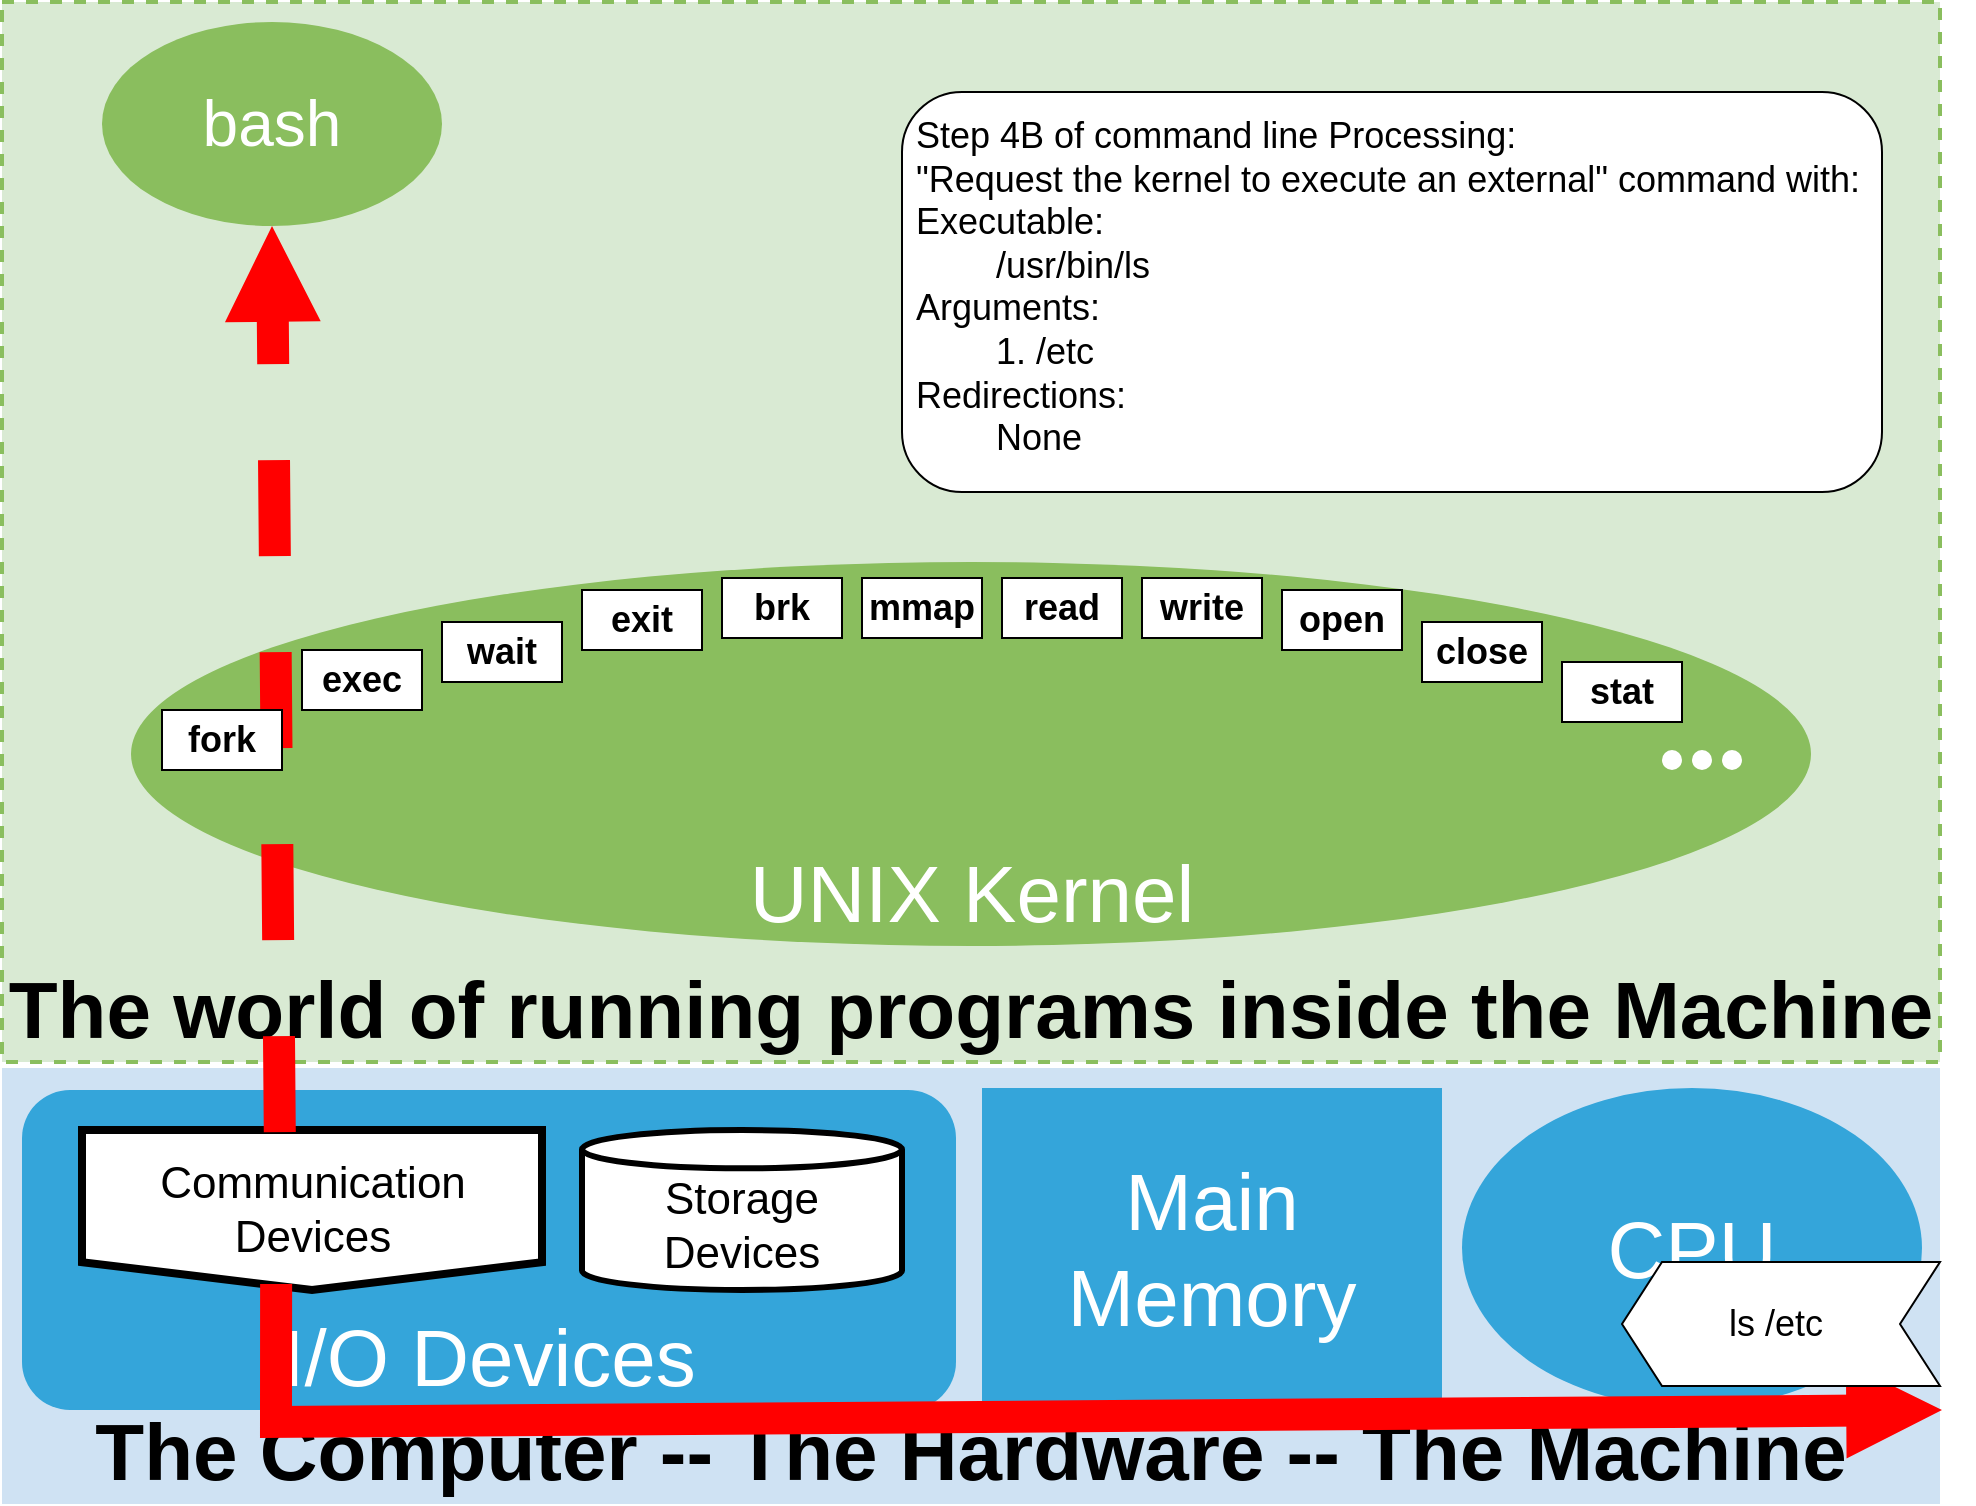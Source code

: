 <mxfile version="19.0.3" type="device" pages="8"><diagram id="Cho6mK414YNnC17oAl1F" name="Step4B:executeexternal"><mxGraphModel dx="1936" dy="878" grid="1" gridSize="10" guides="1" tooltips="1" connect="1" arrows="1" fold="1" page="1" pageScale="1" pageWidth="850" pageHeight="1100" math="0" shadow="0"><root><mxCell id="0"/><mxCell id="1" parent="0"/><mxCell id="_Pil8NNrEzOsYqOW0OmC-1" value="The Computer -- The Hardware -- The Machine" style="rounded=0;whiteSpace=wrap;html=1;strokeWidth=4;verticalAlign=bottom;fontSize=40;fontStyle=1;fillColor=#CFE2F3;strokeColor=none;" vertex="1" parent="1"><mxGeometry x="-200" y="633" width="969" height="218" as="geometry"/></mxCell><mxCell id="_Pil8NNrEzOsYqOW0OmC-2" value="" style="group" vertex="1" connectable="0" parent="1"><mxGeometry x="-190" y="644" width="467" height="160" as="geometry"/></mxCell><mxCell id="_Pil8NNrEzOsYqOW0OmC-3" value="I/O Devices" style="rounded=1;whiteSpace=wrap;html=1;fillColor=#34A5DA;strokeColor=none;fontColor=#FFFFFF;verticalAlign=bottom;fontSize=40;" vertex="1" parent="_Pil8NNrEzOsYqOW0OmC-2"><mxGeometry width="467" height="160" as="geometry"/></mxCell><mxCell id="_Pil8NNrEzOsYqOW0OmC-4" value="Storage&lt;br style=&quot;font-size: 22px;&quot;&gt;Devices" style="shape=cylinder3;whiteSpace=wrap;html=1;boundedLbl=1;backgroundOutline=1;size=9.588;strokeWidth=3;fontSize=22;" vertex="1" parent="_Pil8NNrEzOsYqOW0OmC-2"><mxGeometry x="280" y="20" width="160" height="80" as="geometry"/></mxCell><mxCell id="_Pil8NNrEzOsYqOW0OmC-5" value="Communication&lt;br style=&quot;font-size: 22px;&quot;&gt;Devices" style="html=1;shadow=0;dashed=0;align=center;verticalAlign=middle;shape=mxgraph.arrows2.arrow;dy=0;dx=13.94;notch=0;strokeWidth=4;direction=south;fontSize=22;" vertex="1" parent="_Pil8NNrEzOsYqOW0OmC-2"><mxGeometry x="30" y="20" width="230" height="80" as="geometry"/></mxCell><mxCell id="_Pil8NNrEzOsYqOW0OmC-6" value="Main&lt;br&gt;Memory" style="rounded=0;whiteSpace=wrap;html=1;fontSize=40;fontColor=#FFFFFF;strokeWidth=3;fillColor=#34A5DA;strokeColor=none;" vertex="1" parent="1"><mxGeometry x="290" y="643" width="230" height="160" as="geometry"/></mxCell><mxCell id="_Pil8NNrEzOsYqOW0OmC-7" value="CPU" style="ellipse;whiteSpace=wrap;html=1;fontSize=40;fontColor=#FFFFFF;strokeWidth=3;fillColor=#34A5DA;strokeColor=none;" vertex="1" parent="1"><mxGeometry x="530" y="643" width="230" height="160" as="geometry"/></mxCell><mxCell id="_Pil8NNrEzOsYqOW0OmC-8" value="The world of running programs inside the Machine" style="rounded=0;whiteSpace=wrap;html=1;fillColor=#D9EAD3;dashed=1;strokeColor=#8ABE5E;strokeWidth=2;verticalAlign=bottom;fontSize=40;fontStyle=1" vertex="1" parent="1"><mxGeometry x="-200" y="100" width="969" height="530" as="geometry"/></mxCell><mxCell id="_Pil8NNrEzOsYqOW0OmC-9" value="UNIX Kernel" style="ellipse;whiteSpace=wrap;html=1;fillColor=#8ABE5E;fontSize=40;fontColor=#FFFFFF;strokeColor=none;verticalAlign=bottom;" vertex="1" parent="1"><mxGeometry x="-135.5" y="380" width="840" height="192" as="geometry"/></mxCell><mxCell id="_Pil8NNrEzOsYqOW0OmC-10" value="bash" style="ellipse;whiteSpace=wrap;html=1;fillColor=#8ABE5E;fontSize=32;fontColor=#FFFFFF;strokeColor=none;verticalAlign=middle;fontStyle=0" vertex="1" parent="1"><mxGeometry x="-150" y="110" width="170" height="102" as="geometry"/></mxCell><mxCell id="_Pil8NNrEzOsYqOW0OmC-11" value="" style="endArrow=block;html=1;rounded=0;fontSize=18;strokeColor=#FF0000;strokeWidth=16;endFill=1;exitX=0.963;exitY=0.578;exitDx=0;exitDy=0;exitPerimeter=0;" edge="1" parent="1" source="_Pil8NNrEzOsYqOW0OmC-5"><mxGeometry width="50" height="50" relative="1" as="geometry"><mxPoint x="-48" y="748" as="sourcePoint"/><mxPoint x="770" y="804" as="targetPoint"/><Array as="points"><mxPoint x="-63" y="810"/></Array></mxGeometry></mxCell><mxCell id="_Pil8NNrEzOsYqOW0OmC-12" value="" style="endArrow=block;html=1;rounded=0;fontSize=18;strokeColor=#FF0000;strokeWidth=16;dashed=1;endFill=1;entryX=0.5;entryY=1;entryDx=0;entryDy=0;exitX=0.013;exitY=0.57;exitDx=0;exitDy=0;exitPerimeter=0;" edge="1" parent="1" source="_Pil8NNrEzOsYqOW0OmC-5" target="_Pil8NNrEzOsYqOW0OmC-10"><mxGeometry width="50" height="50" relative="1" as="geometry"><mxPoint x="-47" y="663" as="sourcePoint"/><mxPoint x="279" y="226" as="targetPoint"/></mxGeometry></mxCell><mxCell id="_Pil8NNrEzOsYqOW0OmC-13" value="stat" style="rounded=0;whiteSpace=wrap;html=1;fontSize=18;fontStyle=1" vertex="1" parent="1"><mxGeometry x="580" y="430" width="60" height="30" as="geometry"/></mxCell><mxCell id="_Pil8NNrEzOsYqOW0OmC-14" value="close" style="rounded=0;whiteSpace=wrap;html=1;fontSize=18;fontStyle=1" vertex="1" parent="1"><mxGeometry x="510" y="410" width="60" height="30" as="geometry"/></mxCell><mxCell id="_Pil8NNrEzOsYqOW0OmC-15" value="open" style="rounded=0;whiteSpace=wrap;html=1;fontSize=18;fontStyle=1" vertex="1" parent="1"><mxGeometry x="440" y="394" width="60" height="30" as="geometry"/></mxCell><mxCell id="_Pil8NNrEzOsYqOW0OmC-16" value="write" style="rounded=0;whiteSpace=wrap;html=1;fontSize=18;fontStyle=1" vertex="1" parent="1"><mxGeometry x="370" y="388" width="60" height="30" as="geometry"/></mxCell><mxCell id="_Pil8NNrEzOsYqOW0OmC-17" value="read" style="rounded=0;whiteSpace=wrap;html=1;fontSize=18;fontStyle=1" vertex="1" parent="1"><mxGeometry x="300" y="388" width="60" height="30" as="geometry"/></mxCell><mxCell id="_Pil8NNrEzOsYqOW0OmC-18" value="mmap" style="rounded=0;whiteSpace=wrap;html=1;fontSize=18;fontStyle=1" vertex="1" parent="1"><mxGeometry x="230" y="388" width="60" height="30" as="geometry"/></mxCell><mxCell id="_Pil8NNrEzOsYqOW0OmC-19" value="brk" style="rounded=0;whiteSpace=wrap;html=1;fontSize=18;fontStyle=1" vertex="1" parent="1"><mxGeometry x="160" y="388" width="60" height="30" as="geometry"/></mxCell><mxCell id="_Pil8NNrEzOsYqOW0OmC-20" value="exit" style="rounded=0;whiteSpace=wrap;html=1;fontSize=18;fontStyle=1" vertex="1" parent="1"><mxGeometry x="90" y="394" width="60" height="30" as="geometry"/></mxCell><mxCell id="_Pil8NNrEzOsYqOW0OmC-21" value="wait" style="rounded=0;whiteSpace=wrap;html=1;fontSize=18;fontStyle=1" vertex="1" parent="1"><mxGeometry x="20" y="410" width="60" height="30" as="geometry"/></mxCell><mxCell id="_Pil8NNrEzOsYqOW0OmC-22" value="exec" style="rounded=0;whiteSpace=wrap;html=1;fontSize=18;fontStyle=1" vertex="1" parent="1"><mxGeometry x="-50" y="424" width="60" height="30" as="geometry"/></mxCell><mxCell id="_Pil8NNrEzOsYqOW0OmC-23" value="fork" style="rounded=0;whiteSpace=wrap;html=1;fontSize=18;fontStyle=1" vertex="1" parent="1"><mxGeometry x="-120" y="454" width="60" height="30" as="geometry"/></mxCell><mxCell id="_Pil8NNrEzOsYqOW0OmC-24" value="" style="ellipse;whiteSpace=wrap;html=1;aspect=fixed;fontSize=18;strokeColor=none;" vertex="1" parent="1"><mxGeometry x="660" y="474" width="10" height="10" as="geometry"/></mxCell><mxCell id="_Pil8NNrEzOsYqOW0OmC-25" value="" style="ellipse;whiteSpace=wrap;html=1;aspect=fixed;fontSize=18;strokeColor=none;" vertex="1" parent="1"><mxGeometry x="630" y="474" width="10" height="10" as="geometry"/></mxCell><mxCell id="_Pil8NNrEzOsYqOW0OmC-26" value="" style="ellipse;whiteSpace=wrap;html=1;aspect=fixed;fontSize=18;strokeColor=none;" vertex="1" parent="1"><mxGeometry x="645" y="474" width="10" height="10" as="geometry"/></mxCell><mxCell id="_Pil8NNrEzOsYqOW0OmC-27" value="ls /etc&amp;nbsp;" style="shape=step;perimeter=stepPerimeter;whiteSpace=wrap;html=1;fixedSize=1;fontSize=18;flipH=1;" vertex="1" parent="1"><mxGeometry x="610" y="730" width="159" height="62" as="geometry"/></mxCell><mxCell id="_Pil8NNrEzOsYqOW0OmC-28" value="Step 4B of command line Processing: &lt;br&gt;&quot;Request the kernel to execute an external&quot; command with:&lt;br&gt;Executable: &lt;br&gt;&amp;nbsp; &amp;nbsp; &amp;nbsp; &amp;nbsp; /usr/bin/ls&lt;br&gt;Arguments:&lt;br&gt;&lt;span style=&quot;white-space: pre;&quot;&gt;&#9;&lt;/span&gt;1. /etc&lt;br&gt;Redirections:&lt;br&gt;&lt;span style=&quot;white-space: pre;&quot;&gt;&#9;&lt;/span&gt;None" style="rounded=1;whiteSpace=wrap;html=1;fontSize=18;align=left;verticalAlign=top;spacing=7;" vertex="1" parent="1"><mxGeometry x="250" y="145" width="490" height="200" as="geometry"/></mxCell></root></mxGraphModel></diagram><diagram id="JM7Sf8ArJk1MILTnpm7w" name="Step4B:forkexec"><mxGraphModel dx="1990" dy="922" grid="1" gridSize="10" guides="1" tooltips="1" connect="1" arrows="1" fold="1" page="1" pageScale="1" pageWidth="850" pageHeight="1100" math="0" shadow="0"><root><mxCell id="0"/><mxCell id="1" parent="0"/><mxCell id="SzhaHgGNl_n6ocFpjsco-1" value="The Computer -- The Hardware -- The Machine" style="rounded=0;whiteSpace=wrap;html=1;strokeWidth=4;verticalAlign=bottom;fontSize=40;fontStyle=1;fillColor=#CFE2F3;strokeColor=none;" vertex="1" parent="1"><mxGeometry x="-200" y="633" width="969" height="218" as="geometry"/></mxCell><mxCell id="SzhaHgGNl_n6ocFpjsco-2" value="" style="group" vertex="1" connectable="0" parent="1"><mxGeometry x="-190" y="644" width="467" height="160" as="geometry"/></mxCell><mxCell id="SzhaHgGNl_n6ocFpjsco-3" value="I/O Devices" style="rounded=1;whiteSpace=wrap;html=1;fillColor=#34A5DA;strokeColor=none;fontColor=#FFFFFF;verticalAlign=bottom;fontSize=40;" vertex="1" parent="SzhaHgGNl_n6ocFpjsco-2"><mxGeometry width="467" height="160" as="geometry"/></mxCell><mxCell id="SzhaHgGNl_n6ocFpjsco-4" value="Storage&lt;br style=&quot;font-size: 22px;&quot;&gt;Devices" style="shape=cylinder3;whiteSpace=wrap;html=1;boundedLbl=1;backgroundOutline=1;size=9.588;strokeWidth=3;fontSize=22;" vertex="1" parent="SzhaHgGNl_n6ocFpjsco-2"><mxGeometry x="280" y="20" width="160" height="80" as="geometry"/></mxCell><mxCell id="SzhaHgGNl_n6ocFpjsco-5" value="Communication&lt;br style=&quot;font-size: 22px;&quot;&gt;Devices" style="html=1;shadow=0;dashed=0;align=center;verticalAlign=middle;shape=mxgraph.arrows2.arrow;dy=0;dx=13.94;notch=0;strokeWidth=4;direction=south;fontSize=22;" vertex="1" parent="SzhaHgGNl_n6ocFpjsco-2"><mxGeometry x="30" y="20" width="230" height="80" as="geometry"/></mxCell><mxCell id="SzhaHgGNl_n6ocFpjsco-6" value="Main&lt;br&gt;Memory" style="rounded=0;whiteSpace=wrap;html=1;fontSize=40;fontColor=#FFFFFF;strokeWidth=3;fillColor=#34A5DA;strokeColor=none;" vertex="1" parent="1"><mxGeometry x="290" y="643" width="230" height="160" as="geometry"/></mxCell><mxCell id="SzhaHgGNl_n6ocFpjsco-7" value="CPU" style="ellipse;whiteSpace=wrap;html=1;fontSize=40;fontColor=#FFFFFF;strokeWidth=3;fillColor=#34A5DA;strokeColor=none;" vertex="1" parent="1"><mxGeometry x="530" y="643" width="230" height="160" as="geometry"/></mxCell><mxCell id="SzhaHgGNl_n6ocFpjsco-8" value="The world of running programs inside the Machine" style="rounded=0;whiteSpace=wrap;html=1;fillColor=#D9EAD3;dashed=1;strokeColor=#8ABE5E;strokeWidth=2;verticalAlign=bottom;fontSize=40;fontStyle=1" vertex="1" parent="1"><mxGeometry x="-200" y="100" width="969" height="530" as="geometry"/></mxCell><mxCell id="SzhaHgGNl_n6ocFpjsco-9" value="UNIX Kernel" style="ellipse;whiteSpace=wrap;html=1;fillColor=#8ABE5E;fontSize=40;fontColor=#FFFFFF;strokeColor=none;verticalAlign=bottom;" vertex="1" parent="1"><mxGeometry x="-135.5" y="380" width="840" height="192" as="geometry"/></mxCell><mxCell id="SzhaHgGNl_n6ocFpjsco-10" value="bash" style="ellipse;whiteSpace=wrap;html=1;fillColor=#8ABE5E;fontSize=32;fontColor=#FFFFFF;strokeColor=none;verticalAlign=middle;fontStyle=0" vertex="1" parent="1"><mxGeometry x="-150" y="110" width="170" height="102" as="geometry"/></mxCell><mxCell id="SzhaHgGNl_n6ocFpjsco-11" value="" style="endArrow=block;html=1;rounded=0;fontSize=18;strokeColor=#FF0000;strokeWidth=16;endFill=1;exitX=0.963;exitY=0.578;exitDx=0;exitDy=0;exitPerimeter=0;" edge="1" parent="1" source="SzhaHgGNl_n6ocFpjsco-5"><mxGeometry width="50" height="50" relative="1" as="geometry"><mxPoint x="-48" y="748" as="sourcePoint"/><mxPoint x="770" y="804" as="targetPoint"/><Array as="points"><mxPoint x="-63" y="810"/></Array></mxGeometry></mxCell><mxCell id="SzhaHgGNl_n6ocFpjsco-12" value="" style="endArrow=block;html=1;rounded=0;fontSize=18;strokeColor=#FF0000;strokeWidth=16;dashed=1;endFill=1;entryX=0.5;entryY=1;entryDx=0;entryDy=0;exitX=0.013;exitY=0.57;exitDx=0;exitDy=0;exitPerimeter=0;" edge="1" parent="1" source="SzhaHgGNl_n6ocFpjsco-5" target="SzhaHgGNl_n6ocFpjsco-10"><mxGeometry width="50" height="50" relative="1" as="geometry"><mxPoint x="-47" y="663" as="sourcePoint"/><mxPoint x="279" y="226" as="targetPoint"/></mxGeometry></mxCell><mxCell id="SzhaHgGNl_n6ocFpjsco-13" value="stat" style="rounded=0;whiteSpace=wrap;html=1;fontSize=18;fontStyle=1" vertex="1" parent="1"><mxGeometry x="580" y="430" width="60" height="30" as="geometry"/></mxCell><mxCell id="SzhaHgGNl_n6ocFpjsco-14" value="close" style="rounded=0;whiteSpace=wrap;html=1;fontSize=18;fontStyle=1" vertex="1" parent="1"><mxGeometry x="510" y="410" width="60" height="30" as="geometry"/></mxCell><mxCell id="SzhaHgGNl_n6ocFpjsco-15" value="open" style="rounded=0;whiteSpace=wrap;html=1;fontSize=18;fontStyle=1" vertex="1" parent="1"><mxGeometry x="440" y="394" width="60" height="30" as="geometry"/></mxCell><mxCell id="SzhaHgGNl_n6ocFpjsco-16" value="write" style="rounded=0;whiteSpace=wrap;html=1;fontSize=18;fontStyle=1" vertex="1" parent="1"><mxGeometry x="370" y="388" width="60" height="30" as="geometry"/></mxCell><mxCell id="SzhaHgGNl_n6ocFpjsco-17" value="read" style="rounded=0;whiteSpace=wrap;html=1;fontSize=18;fontStyle=1" vertex="1" parent="1"><mxGeometry x="300" y="388" width="60" height="30" as="geometry"/></mxCell><mxCell id="SzhaHgGNl_n6ocFpjsco-18" value="mmap" style="rounded=0;whiteSpace=wrap;html=1;fontSize=18;fontStyle=1" vertex="1" parent="1"><mxGeometry x="230" y="388" width="60" height="30" as="geometry"/></mxCell><mxCell id="SzhaHgGNl_n6ocFpjsco-19" value="brk" style="rounded=0;whiteSpace=wrap;html=1;fontSize=18;fontStyle=1" vertex="1" parent="1"><mxGeometry x="160" y="388" width="60" height="30" as="geometry"/></mxCell><mxCell id="SzhaHgGNl_n6ocFpjsco-20" value="exit" style="rounded=0;whiteSpace=wrap;html=1;fontSize=18;fontStyle=1" vertex="1" parent="1"><mxGeometry x="90" y="394" width="60" height="30" as="geometry"/></mxCell><mxCell id="SzhaHgGNl_n6ocFpjsco-21" value="wait" style="rounded=0;whiteSpace=wrap;html=1;fontSize=18;fontStyle=1" vertex="1" parent="1"><mxGeometry x="20" y="410" width="60" height="30" as="geometry"/></mxCell><mxCell id="SzhaHgGNl_n6ocFpjsco-22" value="exec" style="rounded=0;whiteSpace=wrap;html=1;fontSize=18;fontStyle=1" vertex="1" parent="1"><mxGeometry x="-50" y="424" width="60" height="30" as="geometry"/></mxCell><mxCell id="SzhaHgGNl_n6ocFpjsco-23" value="fork" style="rounded=0;whiteSpace=wrap;html=1;fontSize=18;fontStyle=1" vertex="1" parent="1"><mxGeometry x="-120" y="454" width="60" height="30" as="geometry"/></mxCell><mxCell id="SzhaHgGNl_n6ocFpjsco-24" value="" style="ellipse;whiteSpace=wrap;html=1;aspect=fixed;fontSize=18;strokeColor=none;" vertex="1" parent="1"><mxGeometry x="660" y="474" width="10" height="10" as="geometry"/></mxCell><mxCell id="SzhaHgGNl_n6ocFpjsco-25" value="" style="ellipse;whiteSpace=wrap;html=1;aspect=fixed;fontSize=18;strokeColor=none;" vertex="1" parent="1"><mxGeometry x="630" y="474" width="10" height="10" as="geometry"/></mxCell><mxCell id="SzhaHgGNl_n6ocFpjsco-26" value="" style="ellipse;whiteSpace=wrap;html=1;aspect=fixed;fontSize=18;strokeColor=none;" vertex="1" parent="1"><mxGeometry x="645" y="474" width="10" height="10" as="geometry"/></mxCell><mxCell id="SzhaHgGNl_n6ocFpjsco-27" value="ls /etc&amp;nbsp;" style="shape=step;perimeter=stepPerimeter;whiteSpace=wrap;html=1;fixedSize=1;fontSize=18;flipH=1;" vertex="1" parent="1"><mxGeometry x="610" y="730" width="159" height="62" as="geometry"/></mxCell><mxCell id="SzhaHgGNl_n6ocFpjsco-28" value="" style="endArrow=classic;startArrow=classic;html=1;rounded=0;fontSize=28;fontColor=#000000;strokeColor=#FFFFFF;strokeWidth=4;exitX=0.5;exitY=0;exitDx=0;exitDy=0;" edge="1" parent="1" source="SzhaHgGNl_n6ocFpjsco-22" target="SzhaHgGNl_n6ocFpjsco-10"><mxGeometry width="50" height="50" relative="1" as="geometry"><mxPoint x="-75" y="460" as="sourcePoint"/><mxPoint x="230" y="210" as="targetPoint"/><Array as="points"/></mxGeometry></mxCell><mxCell id="SzhaHgGNl_n6ocFpjsco-29" value="" style="endArrow=classic;startArrow=classic;html=1;rounded=0;fontSize=28;fontColor=#000000;strokeColor=#FFFFFF;strokeWidth=4;" edge="1" parent="1" target="SzhaHgGNl_n6ocFpjsco-10"><mxGeometry width="50" height="50" relative="1" as="geometry"><mxPoint x="-85" y="450" as="sourcePoint"/><mxPoint x="220" y="200" as="targetPoint"/><Array as="points"/></mxGeometry></mxCell><mxCell id="SzhaHgGNl_n6ocFpjsco-30" value="fork(...)&lt;br style=&quot;font-size: 20px;&quot;&gt;exec(&quot;/usr/bin/ls&quot;, args, env)" style="rounded=0;whiteSpace=wrap;html=1;align=left;strokeColor=none;fontSize=20;fontStyle=1;spacingRight=0;spacingBottom=0;spacingLeft=7;" vertex="1" parent="1"><mxGeometry x="-30" y="220" width="310" height="70" as="geometry"/></mxCell></root></mxGraphModel></diagram><diagram id="wFIbFNRBZk7QoS3QpjtU" name="Step4B:lsrunning"><mxGraphModel dx="1990" dy="922" grid="1" gridSize="10" guides="1" tooltips="1" connect="1" arrows="1" fold="1" page="1" pageScale="1" pageWidth="850" pageHeight="1100" math="0" shadow="0"><root><mxCell id="0"/><mxCell id="1" parent="0"/><mxCell id="K8OH29UH6qE2N-NoQBVT-1" value="The Computer -- The Hardware -- The Machine" style="rounded=0;whiteSpace=wrap;html=1;strokeWidth=4;verticalAlign=bottom;fontSize=40;fontStyle=1;fillColor=#CFE2F3;strokeColor=none;" vertex="1" parent="1"><mxGeometry x="-200" y="633" width="969" height="218" as="geometry"/></mxCell><mxCell id="K8OH29UH6qE2N-NoQBVT-2" value="" style="group" vertex="1" connectable="0" parent="1"><mxGeometry x="-190" y="644" width="467" height="160" as="geometry"/></mxCell><mxCell id="K8OH29UH6qE2N-NoQBVT-3" value="I/O Devices" style="rounded=1;whiteSpace=wrap;html=1;fillColor=#34A5DA;strokeColor=none;fontColor=#FFFFFF;verticalAlign=bottom;fontSize=40;" vertex="1" parent="K8OH29UH6qE2N-NoQBVT-2"><mxGeometry width="467" height="160" as="geometry"/></mxCell><mxCell id="K8OH29UH6qE2N-NoQBVT-4" value="Storage&lt;br style=&quot;font-size: 22px;&quot;&gt;Devices" style="shape=cylinder3;whiteSpace=wrap;html=1;boundedLbl=1;backgroundOutline=1;size=9.588;strokeWidth=3;fontSize=22;" vertex="1" parent="K8OH29UH6qE2N-NoQBVT-2"><mxGeometry x="280" y="20" width="160" height="80" as="geometry"/></mxCell><mxCell id="K8OH29UH6qE2N-NoQBVT-5" value="Communication&lt;br style=&quot;font-size: 22px;&quot;&gt;Devices" style="html=1;shadow=0;dashed=0;align=center;verticalAlign=middle;shape=mxgraph.arrows2.arrow;dy=0;dx=13.94;notch=0;strokeWidth=4;direction=south;fontSize=22;" vertex="1" parent="K8OH29UH6qE2N-NoQBVT-2"><mxGeometry x="30" y="20" width="230" height="80" as="geometry"/></mxCell><mxCell id="K8OH29UH6qE2N-NoQBVT-6" value="Main&lt;br&gt;Memory" style="rounded=0;whiteSpace=wrap;html=1;fontSize=40;fontColor=#FFFFFF;strokeWidth=3;fillColor=#34A5DA;strokeColor=none;" vertex="1" parent="1"><mxGeometry x="290" y="643" width="230" height="160" as="geometry"/></mxCell><mxCell id="K8OH29UH6qE2N-NoQBVT-7" value="CPU" style="ellipse;whiteSpace=wrap;html=1;fontSize=40;fontColor=#FFFFFF;strokeWidth=3;fillColor=#34A5DA;strokeColor=none;" vertex="1" parent="1"><mxGeometry x="530" y="643" width="230" height="160" as="geometry"/></mxCell><mxCell id="K8OH29UH6qE2N-NoQBVT-8" value="The world of running programs inside the Machine" style="rounded=0;whiteSpace=wrap;html=1;fillColor=#D9EAD3;dashed=1;strokeColor=#8ABE5E;strokeWidth=2;verticalAlign=bottom;fontSize=40;fontStyle=1" vertex="1" parent="1"><mxGeometry x="-200" y="100" width="969" height="530" as="geometry"/></mxCell><mxCell id="K8OH29UH6qE2N-NoQBVT-9" value="UNIX Kernel" style="ellipse;whiteSpace=wrap;html=1;fillColor=#8ABE5E;fontSize=40;fontColor=#FFFFFF;strokeColor=none;verticalAlign=bottom;" vertex="1" parent="1"><mxGeometry x="-135.5" y="380" width="840" height="192" as="geometry"/></mxCell><mxCell id="K8OH29UH6qE2N-NoQBVT-10" value="bash" style="ellipse;whiteSpace=wrap;html=1;fillColor=#8ABE5E;fontSize=32;fontColor=#FFFFFF;strokeColor=none;verticalAlign=middle;fontStyle=0" vertex="1" parent="1"><mxGeometry x="-150" y="110" width="170" height="102" as="geometry"/></mxCell><mxCell id="K8OH29UH6qE2N-NoQBVT-11" value="" style="endArrow=block;html=1;rounded=0;fontSize=18;strokeColor=#FF0000;strokeWidth=16;endFill=1;exitX=0.963;exitY=0.578;exitDx=0;exitDy=0;exitPerimeter=0;" edge="1" parent="1" source="K8OH29UH6qE2N-NoQBVT-5"><mxGeometry width="50" height="50" relative="1" as="geometry"><mxPoint x="-48" y="748" as="sourcePoint"/><mxPoint x="770" y="804" as="targetPoint"/><Array as="points"><mxPoint x="-63" y="810"/></Array></mxGeometry></mxCell><mxCell id="K8OH29UH6qE2N-NoQBVT-12" value="" style="endArrow=block;html=1;rounded=0;fontSize=18;strokeColor=#FF0000;strokeWidth=16;dashed=1;endFill=1;entryX=0.5;entryY=1;entryDx=0;entryDy=0;exitX=0.013;exitY=0.57;exitDx=0;exitDy=0;exitPerimeter=0;" edge="1" parent="1" source="K8OH29UH6qE2N-NoQBVT-5" target="K8OH29UH6qE2N-NoQBVT-10"><mxGeometry width="50" height="50" relative="1" as="geometry"><mxPoint x="-47" y="663" as="sourcePoint"/><mxPoint x="279" y="226" as="targetPoint"/></mxGeometry></mxCell><mxCell id="K8OH29UH6qE2N-NoQBVT-13" value="stat" style="rounded=0;whiteSpace=wrap;html=1;fontSize=18;fontStyle=1" vertex="1" parent="1"><mxGeometry x="580" y="430" width="60" height="30" as="geometry"/></mxCell><mxCell id="K8OH29UH6qE2N-NoQBVT-14" value="close" style="rounded=0;whiteSpace=wrap;html=1;fontSize=18;fontStyle=1" vertex="1" parent="1"><mxGeometry x="510" y="410" width="60" height="30" as="geometry"/></mxCell><mxCell id="K8OH29UH6qE2N-NoQBVT-15" value="open" style="rounded=0;whiteSpace=wrap;html=1;fontSize=18;fontStyle=1" vertex="1" parent="1"><mxGeometry x="440" y="394" width="60" height="30" as="geometry"/></mxCell><mxCell id="K8OH29UH6qE2N-NoQBVT-16" value="write" style="rounded=0;whiteSpace=wrap;html=1;fontSize=18;fontStyle=1" vertex="1" parent="1"><mxGeometry x="370" y="388" width="60" height="30" as="geometry"/></mxCell><mxCell id="K8OH29UH6qE2N-NoQBVT-17" value="read" style="rounded=0;whiteSpace=wrap;html=1;fontSize=18;fontStyle=1" vertex="1" parent="1"><mxGeometry x="300" y="388" width="60" height="30" as="geometry"/></mxCell><mxCell id="K8OH29UH6qE2N-NoQBVT-18" value="mmap" style="rounded=0;whiteSpace=wrap;html=1;fontSize=18;fontStyle=1" vertex="1" parent="1"><mxGeometry x="230" y="388" width="60" height="30" as="geometry"/></mxCell><mxCell id="K8OH29UH6qE2N-NoQBVT-19" value="brk" style="rounded=0;whiteSpace=wrap;html=1;fontSize=18;fontStyle=1" vertex="1" parent="1"><mxGeometry x="160" y="388" width="60" height="30" as="geometry"/></mxCell><mxCell id="K8OH29UH6qE2N-NoQBVT-20" value="exit" style="rounded=0;whiteSpace=wrap;html=1;fontSize=18;fontStyle=1" vertex="1" parent="1"><mxGeometry x="90" y="394" width="60" height="30" as="geometry"/></mxCell><mxCell id="K8OH29UH6qE2N-NoQBVT-21" value="wait" style="rounded=0;whiteSpace=wrap;html=1;fontSize=18;fontStyle=1" vertex="1" parent="1"><mxGeometry x="20" y="410" width="60" height="30" as="geometry"/></mxCell><mxCell id="K8OH29UH6qE2N-NoQBVT-22" value="exec" style="rounded=0;whiteSpace=wrap;html=1;fontSize=18;fontStyle=1" vertex="1" parent="1"><mxGeometry x="-50" y="424" width="60" height="30" as="geometry"/></mxCell><mxCell id="K8OH29UH6qE2N-NoQBVT-23" value="fork" style="rounded=0;whiteSpace=wrap;html=1;fontSize=18;fontStyle=1" vertex="1" parent="1"><mxGeometry x="-120" y="454" width="60" height="30" as="geometry"/></mxCell><mxCell id="K8OH29UH6qE2N-NoQBVT-24" value="" style="ellipse;whiteSpace=wrap;html=1;aspect=fixed;fontSize=18;strokeColor=none;" vertex="1" parent="1"><mxGeometry x="660" y="474" width="10" height="10" as="geometry"/></mxCell><mxCell id="K8OH29UH6qE2N-NoQBVT-25" value="" style="ellipse;whiteSpace=wrap;html=1;aspect=fixed;fontSize=18;strokeColor=none;" vertex="1" parent="1"><mxGeometry x="630" y="474" width="10" height="10" as="geometry"/></mxCell><mxCell id="K8OH29UH6qE2N-NoQBVT-26" value="" style="ellipse;whiteSpace=wrap;html=1;aspect=fixed;fontSize=18;strokeColor=none;" vertex="1" parent="1"><mxGeometry x="645" y="474" width="10" height="10" as="geometry"/></mxCell><mxCell id="K8OH29UH6qE2N-NoQBVT-27" value="ls /etc&amp;nbsp;" style="shape=step;perimeter=stepPerimeter;whiteSpace=wrap;html=1;fixedSize=1;fontSize=18;flipH=1;" vertex="1" parent="1"><mxGeometry x="610" y="730" width="159" height="62" as="geometry"/></mxCell><mxCell id="K8OH29UH6qE2N-NoQBVT-28" value="/usr/bin/ls" style="ellipse;whiteSpace=wrap;html=1;fillColor=#8ABE5E;fontSize=32;fontColor=#FFFFFF;strokeColor=none;verticalAlign=middle;fontStyle=0" vertex="1" parent="1"><mxGeometry x="50" y="170" width="170" height="102" as="geometry"/></mxCell><mxCell id="K8OH29UH6qE2N-NoQBVT-29" value="&lt;font color=&quot;#ffffff&quot;&gt;args&lt;/font&gt;" style="rounded=0;whiteSpace=wrap;html=1;fontSize=20;fillColor=#8ABE5E;strokeColor=none;" vertex="1" parent="1"><mxGeometry x="61" y="132" width="70" height="60" as="geometry"/></mxCell><mxCell id="K8OH29UH6qE2N-NoQBVT-30" value="&lt;font color=&quot;#ffffff&quot;&gt;env&lt;/font&gt;" style="rounded=0;whiteSpace=wrap;html=1;fontSize=20;fillColor=#8ABE5E;strokeColor=none;" vertex="1" parent="1"><mxGeometry x="134" y="131" width="70" height="60" as="geometry"/></mxCell><mxCell id="K8OH29UH6qE2N-NoQBVT-31" value="" style="endArrow=block;html=1;rounded=0;fontSize=18;strokeColor=#FF0000;strokeWidth=16;dashed=1;endFill=1;entryX=0.5;entryY=1;entryDx=0;entryDy=0;" edge="1" parent="1"><mxGeometry width="50" height="50" relative="1" as="geometry"><mxPoint x="-60" y="660" as="sourcePoint"/><mxPoint x="130.1" y="260" as="targetPoint"/></mxGeometry></mxCell></root></mxGraphModel></diagram><diagram id="DQz4ZREy3vXyZwswjKpc" name="Step5:waitcalled"><mxGraphModel dx="1990" dy="922" grid="1" gridSize="10" guides="1" tooltips="1" connect="1" arrows="1" fold="1" page="1" pageScale="1" pageWidth="850" pageHeight="1100" math="0" shadow="0"><root><mxCell id="0"/><mxCell id="1" parent="0"/><mxCell id="7JNqv8V2uNI2zzRz5iNZ-1" value="The Computer -- The Hardware -- The Machine" style="rounded=0;whiteSpace=wrap;html=1;strokeWidth=4;verticalAlign=bottom;fontSize=40;fontStyle=1;fillColor=#CFE2F3;strokeColor=none;" vertex="1" parent="1"><mxGeometry x="-200" y="633" width="969" height="218" as="geometry"/></mxCell><mxCell id="7JNqv8V2uNI2zzRz5iNZ-2" value="" style="group" vertex="1" connectable="0" parent="1"><mxGeometry x="-190" y="644" width="467" height="160" as="geometry"/></mxCell><mxCell id="7JNqv8V2uNI2zzRz5iNZ-3" value="I/O Devices" style="rounded=1;whiteSpace=wrap;html=1;fillColor=#34A5DA;strokeColor=none;fontColor=#FFFFFF;verticalAlign=bottom;fontSize=40;" vertex="1" parent="7JNqv8V2uNI2zzRz5iNZ-2"><mxGeometry width="467" height="160" as="geometry"/></mxCell><mxCell id="7JNqv8V2uNI2zzRz5iNZ-4" value="Storage&lt;br style=&quot;font-size: 22px;&quot;&gt;Devices" style="shape=cylinder3;whiteSpace=wrap;html=1;boundedLbl=1;backgroundOutline=1;size=9.588;strokeWidth=3;fontSize=22;" vertex="1" parent="7JNqv8V2uNI2zzRz5iNZ-2"><mxGeometry x="280" y="20" width="160" height="80" as="geometry"/></mxCell><mxCell id="7JNqv8V2uNI2zzRz5iNZ-5" value="Communication&lt;br style=&quot;font-size: 22px;&quot;&gt;Devices" style="html=1;shadow=0;dashed=0;align=center;verticalAlign=middle;shape=mxgraph.arrows2.arrow;dy=0;dx=13.94;notch=0;strokeWidth=4;direction=south;fontSize=22;" vertex="1" parent="7JNqv8V2uNI2zzRz5iNZ-2"><mxGeometry x="30" y="20" width="230" height="80" as="geometry"/></mxCell><mxCell id="7JNqv8V2uNI2zzRz5iNZ-6" value="Main&lt;br&gt;Memory" style="rounded=0;whiteSpace=wrap;html=1;fontSize=40;fontColor=#FFFFFF;strokeWidth=3;fillColor=#34A5DA;strokeColor=none;" vertex="1" parent="1"><mxGeometry x="290" y="643" width="230" height="160" as="geometry"/></mxCell><mxCell id="7JNqv8V2uNI2zzRz5iNZ-7" value="CPU" style="ellipse;whiteSpace=wrap;html=1;fontSize=40;fontColor=#FFFFFF;strokeWidth=3;fillColor=#34A5DA;strokeColor=none;" vertex="1" parent="1"><mxGeometry x="530" y="643" width="230" height="160" as="geometry"/></mxCell><mxCell id="7JNqv8V2uNI2zzRz5iNZ-8" value="The world of running programs inside the Machine" style="rounded=0;whiteSpace=wrap;html=1;fillColor=#D9EAD3;dashed=1;strokeColor=#8ABE5E;strokeWidth=2;verticalAlign=bottom;fontSize=40;fontStyle=1" vertex="1" parent="1"><mxGeometry x="-200" y="100" width="969" height="530" as="geometry"/></mxCell><mxCell id="7JNqv8V2uNI2zzRz5iNZ-9" value="UNIX Kernel" style="ellipse;whiteSpace=wrap;html=1;fillColor=#8ABE5E;fontSize=40;fontColor=#FFFFFF;strokeColor=none;verticalAlign=bottom;" vertex="1" parent="1"><mxGeometry x="-135.5" y="380" width="840" height="192" as="geometry"/></mxCell><mxCell id="7JNqv8V2uNI2zzRz5iNZ-10" value="bash" style="ellipse;whiteSpace=wrap;html=1;fillColor=#8ABE5E;fontSize=32;fontColor=#FFFFFF;strokeColor=none;verticalAlign=middle;fontStyle=0" vertex="1" parent="1"><mxGeometry x="-150" y="110" width="170" height="102" as="geometry"/></mxCell><mxCell id="7JNqv8V2uNI2zzRz5iNZ-11" value="" style="endArrow=block;html=1;rounded=0;fontSize=18;strokeColor=#FF0000;strokeWidth=16;endFill=1;exitX=0.963;exitY=0.578;exitDx=0;exitDy=0;exitPerimeter=0;" edge="1" parent="1" source="7JNqv8V2uNI2zzRz5iNZ-5"><mxGeometry width="50" height="50" relative="1" as="geometry"><mxPoint x="-48" y="748" as="sourcePoint"/><mxPoint x="770" y="804" as="targetPoint"/><Array as="points"><mxPoint x="-63" y="810"/></Array></mxGeometry></mxCell><mxCell id="7JNqv8V2uNI2zzRz5iNZ-12" value="" style="endArrow=block;html=1;rounded=0;fontSize=18;strokeColor=#FF0000;strokeWidth=16;dashed=1;endFill=1;entryX=0.5;entryY=1;entryDx=0;entryDy=0;exitX=0.013;exitY=0.57;exitDx=0;exitDy=0;exitPerimeter=0;" edge="1" parent="1" source="7JNqv8V2uNI2zzRz5iNZ-5" target="7JNqv8V2uNI2zzRz5iNZ-10"><mxGeometry width="50" height="50" relative="1" as="geometry"><mxPoint x="-47" y="663" as="sourcePoint"/><mxPoint x="279" y="226" as="targetPoint"/></mxGeometry></mxCell><mxCell id="7JNqv8V2uNI2zzRz5iNZ-13" value="stat" style="rounded=0;whiteSpace=wrap;html=1;fontSize=18;fontStyle=1" vertex="1" parent="1"><mxGeometry x="580" y="430" width="60" height="30" as="geometry"/></mxCell><mxCell id="7JNqv8V2uNI2zzRz5iNZ-14" value="close" style="rounded=0;whiteSpace=wrap;html=1;fontSize=18;fontStyle=1" vertex="1" parent="1"><mxGeometry x="510" y="410" width="60" height="30" as="geometry"/></mxCell><mxCell id="7JNqv8V2uNI2zzRz5iNZ-15" value="open" style="rounded=0;whiteSpace=wrap;html=1;fontSize=18;fontStyle=1" vertex="1" parent="1"><mxGeometry x="440" y="394" width="60" height="30" as="geometry"/></mxCell><mxCell id="7JNqv8V2uNI2zzRz5iNZ-16" value="write" style="rounded=0;whiteSpace=wrap;html=1;fontSize=18;fontStyle=1" vertex="1" parent="1"><mxGeometry x="370" y="388" width="60" height="30" as="geometry"/></mxCell><mxCell id="7JNqv8V2uNI2zzRz5iNZ-17" value="read" style="rounded=0;whiteSpace=wrap;html=1;fontSize=18;fontStyle=1" vertex="1" parent="1"><mxGeometry x="300" y="388" width="60" height="30" as="geometry"/></mxCell><mxCell id="7JNqv8V2uNI2zzRz5iNZ-18" value="mmap" style="rounded=0;whiteSpace=wrap;html=1;fontSize=18;fontStyle=1" vertex="1" parent="1"><mxGeometry x="230" y="388" width="60" height="30" as="geometry"/></mxCell><mxCell id="7JNqv8V2uNI2zzRz5iNZ-19" value="brk" style="rounded=0;whiteSpace=wrap;html=1;fontSize=18;fontStyle=1" vertex="1" parent="1"><mxGeometry x="160" y="388" width="60" height="30" as="geometry"/></mxCell><mxCell id="7JNqv8V2uNI2zzRz5iNZ-20" value="exit" style="rounded=0;whiteSpace=wrap;html=1;fontSize=18;fontStyle=1" vertex="1" parent="1"><mxGeometry x="90" y="394" width="60" height="30" as="geometry"/></mxCell><mxCell id="7JNqv8V2uNI2zzRz5iNZ-21" value="wait" style="rounded=0;whiteSpace=wrap;html=1;fontSize=18;fontStyle=1" vertex="1" parent="1"><mxGeometry x="20" y="410" width="60" height="30" as="geometry"/></mxCell><mxCell id="7JNqv8V2uNI2zzRz5iNZ-22" value="exec" style="rounded=0;whiteSpace=wrap;html=1;fontSize=18;fontStyle=1" vertex="1" parent="1"><mxGeometry x="-50" y="424" width="60" height="30" as="geometry"/></mxCell><mxCell id="7JNqv8V2uNI2zzRz5iNZ-23" value="fork" style="rounded=0;whiteSpace=wrap;html=1;fontSize=18;fontStyle=1" vertex="1" parent="1"><mxGeometry x="-120" y="454" width="60" height="30" as="geometry"/></mxCell><mxCell id="7JNqv8V2uNI2zzRz5iNZ-24" value="" style="ellipse;whiteSpace=wrap;html=1;aspect=fixed;fontSize=18;strokeColor=none;" vertex="1" parent="1"><mxGeometry x="660" y="474" width="10" height="10" as="geometry"/></mxCell><mxCell id="7JNqv8V2uNI2zzRz5iNZ-25" value="" style="ellipse;whiteSpace=wrap;html=1;aspect=fixed;fontSize=18;strokeColor=none;" vertex="1" parent="1"><mxGeometry x="630" y="474" width="10" height="10" as="geometry"/></mxCell><mxCell id="7JNqv8V2uNI2zzRz5iNZ-26" value="" style="ellipse;whiteSpace=wrap;html=1;aspect=fixed;fontSize=18;strokeColor=none;" vertex="1" parent="1"><mxGeometry x="645" y="474" width="10" height="10" as="geometry"/></mxCell><mxCell id="7JNqv8V2uNI2zzRz5iNZ-27" value="/usr/bin/ls" style="ellipse;whiteSpace=wrap;html=1;fillColor=#8ABE5E;fontSize=32;fontColor=#FFFFFF;strokeColor=none;verticalAlign=middle;fontStyle=0" vertex="1" parent="1"><mxGeometry x="50" y="170" width="170" height="102" as="geometry"/></mxCell><mxCell id="7JNqv8V2uNI2zzRz5iNZ-28" value="&lt;font color=&quot;#ffffff&quot;&gt;args&lt;/font&gt;" style="rounded=0;whiteSpace=wrap;html=1;fontSize=20;fillColor=#8ABE5E;strokeColor=none;" vertex="1" parent="1"><mxGeometry x="61" y="132" width="70" height="60" as="geometry"/></mxCell><mxCell id="7JNqv8V2uNI2zzRz5iNZ-29" value="&lt;font color=&quot;#ffffff&quot;&gt;env&lt;/font&gt;" style="rounded=0;whiteSpace=wrap;html=1;fontSize=20;fillColor=#8ABE5E;strokeColor=none;" vertex="1" parent="1"><mxGeometry x="134" y="131" width="70" height="60" as="geometry"/></mxCell><mxCell id="7JNqv8V2uNI2zzRz5iNZ-30" value="" style="endArrow=block;html=1;rounded=0;fontSize=18;strokeColor=#FF0000;strokeWidth=16;dashed=1;endFill=1;entryX=0.5;entryY=1;entryDx=0;entryDy=0;" edge="1" parent="1"><mxGeometry width="50" height="50" relative="1" as="geometry"><mxPoint x="-60" y="660" as="sourcePoint"/><mxPoint x="130.1" y="260" as="targetPoint"/></mxGeometry></mxCell><mxCell id="7JNqv8V2uNI2zzRz5iNZ-31" value="" style="endArrow=none;startArrow=classic;html=1;rounded=0;fontSize=28;fontColor=#000000;strokeColor=#FFFFFF;strokeWidth=4;endFill=0;" edge="1" parent="1" source="7JNqv8V2uNI2zzRz5iNZ-21"><mxGeometry width="50" height="50" relative="1" as="geometry"><mxPoint x="-10" y="434" as="sourcePoint"/><mxPoint x="-46.319" y="221.733" as="targetPoint"/><Array as="points"/></mxGeometry></mxCell><mxCell id="7JNqv8V2uNI2zzRz5iNZ-32" value="wait(...)" style="rounded=0;whiteSpace=wrap;html=1;align=left;strokeColor=none;fontSize=20;fontStyle=1;spacingRight=0;spacingBottom=0;spacingLeft=7;" vertex="1" parent="1"><mxGeometry x="-160" y="200" width="100" height="70" as="geometry"/></mxCell><mxCell id="7JNqv8V2uNI2zzRz5iNZ-33" value="Step 5 of command line processing:&lt;br&gt;&amp;nbsp; A) The shell calls the 'wait' system call to pause until the new process created to run '/usr/bin/ls' has exited.&lt;br&gt;&amp;nbsp; B) In the mean time Step 4 has caused the '/usr/bin/ls' file to have been started as a new process.&amp;nbsp; It will go on to use the kernel calls, as needed, to get the contents of the '/etc' directory and print the listing to its standard output stream.&amp;nbsp;&lt;br&gt;" style="rounded=1;whiteSpace=wrap;html=1;fontSize=18;align=left;verticalAlign=top;spacing=7;spacingLeft=6;" vertex="1" parent="1"><mxGeometry x="250" y="145" width="490" height="200" as="geometry"/></mxCell><mxCell id="7JNqv8V2uNI2zzRz5iNZ-34" value="list of files and directories &lt;br&gt;within /etc" style="shape=step;perimeter=stepPerimeter;whiteSpace=wrap;html=1;fixedSize=1;fontSize=18;flipH=0;" vertex="1" parent="1"><mxGeometry x="590" y="680" width="169" height="102" as="geometry"/></mxCell></root></mxGraphModel></diagram><diagram id="cpwsTvUA8BrBkyUL-fs-" name="Step5:exitcall"><mxGraphModel dx="1990" dy="922" grid="1" gridSize="10" guides="1" tooltips="1" connect="1" arrows="1" fold="1" page="1" pageScale="1" pageWidth="850" pageHeight="1100" math="0" shadow="0"><root><mxCell id="0"/><mxCell id="1" parent="0"/><mxCell id="2FCyr4OTVJ57-2zB5ILE-1" value="The Computer -- The Hardware -- The Machine" style="rounded=0;whiteSpace=wrap;html=1;strokeWidth=4;verticalAlign=bottom;fontSize=40;fontStyle=1;fillColor=#CFE2F3;strokeColor=none;" vertex="1" parent="1"><mxGeometry x="-200" y="633" width="969" height="218" as="geometry"/></mxCell><mxCell id="2FCyr4OTVJ57-2zB5ILE-2" value="" style="group" vertex="1" connectable="0" parent="1"><mxGeometry x="-190" y="644" width="467" height="160" as="geometry"/></mxCell><mxCell id="2FCyr4OTVJ57-2zB5ILE-3" value="I/O Devices" style="rounded=1;whiteSpace=wrap;html=1;fillColor=#34A5DA;strokeColor=none;fontColor=#FFFFFF;verticalAlign=bottom;fontSize=40;" vertex="1" parent="2FCyr4OTVJ57-2zB5ILE-2"><mxGeometry width="467" height="160" as="geometry"/></mxCell><mxCell id="2FCyr4OTVJ57-2zB5ILE-4" value="Storage&lt;br style=&quot;font-size: 22px;&quot;&gt;Devices" style="shape=cylinder3;whiteSpace=wrap;html=1;boundedLbl=1;backgroundOutline=1;size=9.588;strokeWidth=3;fontSize=22;" vertex="1" parent="2FCyr4OTVJ57-2zB5ILE-2"><mxGeometry x="280" y="20" width="160" height="80" as="geometry"/></mxCell><mxCell id="2FCyr4OTVJ57-2zB5ILE-5" value="Communication&lt;br style=&quot;font-size: 22px;&quot;&gt;Devices" style="html=1;shadow=0;dashed=0;align=center;verticalAlign=middle;shape=mxgraph.arrows2.arrow;dy=0;dx=13.94;notch=0;strokeWidth=4;direction=south;fontSize=22;" vertex="1" parent="2FCyr4OTVJ57-2zB5ILE-2"><mxGeometry x="30" y="20" width="230" height="80" as="geometry"/></mxCell><mxCell id="2FCyr4OTVJ57-2zB5ILE-6" value="Main&lt;br&gt;Memory" style="rounded=0;whiteSpace=wrap;html=1;fontSize=40;fontColor=#FFFFFF;strokeWidth=3;fillColor=#34A5DA;strokeColor=none;" vertex="1" parent="1"><mxGeometry x="290" y="643" width="230" height="160" as="geometry"/></mxCell><mxCell id="2FCyr4OTVJ57-2zB5ILE-7" value="CPU" style="ellipse;whiteSpace=wrap;html=1;fontSize=40;fontColor=#FFFFFF;strokeWidth=3;fillColor=#34A5DA;strokeColor=none;" vertex="1" parent="1"><mxGeometry x="530" y="643" width="230" height="160" as="geometry"/></mxCell><mxCell id="2FCyr4OTVJ57-2zB5ILE-8" value="The world of running programs inside the Machine" style="rounded=0;whiteSpace=wrap;html=1;fillColor=#D9EAD3;dashed=1;strokeColor=#8ABE5E;strokeWidth=2;verticalAlign=bottom;fontSize=40;fontStyle=1" vertex="1" parent="1"><mxGeometry x="-200" y="100" width="969" height="530" as="geometry"/></mxCell><mxCell id="2FCyr4OTVJ57-2zB5ILE-9" value="UNIX Kernel" style="ellipse;whiteSpace=wrap;html=1;fillColor=#8ABE5E;fontSize=40;fontColor=#FFFFFF;strokeColor=none;verticalAlign=bottom;" vertex="1" parent="1"><mxGeometry x="-135.5" y="380" width="840" height="192" as="geometry"/></mxCell><mxCell id="2FCyr4OTVJ57-2zB5ILE-10" value="bash" style="ellipse;whiteSpace=wrap;html=1;fillColor=#8ABE5E;fontSize=32;fontColor=#FFFFFF;strokeColor=none;verticalAlign=middle;fontStyle=0" vertex="1" parent="1"><mxGeometry x="-150" y="110" width="170" height="102" as="geometry"/></mxCell><mxCell id="2FCyr4OTVJ57-2zB5ILE-11" value="" style="endArrow=block;html=1;rounded=0;fontSize=18;strokeColor=#FF0000;strokeWidth=16;endFill=1;exitX=0.963;exitY=0.578;exitDx=0;exitDy=0;exitPerimeter=0;" edge="1" parent="1" source="2FCyr4OTVJ57-2zB5ILE-5"><mxGeometry width="50" height="50" relative="1" as="geometry"><mxPoint x="-48" y="748" as="sourcePoint"/><mxPoint x="770" y="804" as="targetPoint"/><Array as="points"><mxPoint x="-63" y="810"/></Array></mxGeometry></mxCell><mxCell id="2FCyr4OTVJ57-2zB5ILE-12" value="" style="endArrow=block;html=1;rounded=0;fontSize=18;strokeColor=#FF0000;strokeWidth=16;dashed=1;endFill=1;entryX=0.5;entryY=1;entryDx=0;entryDy=0;exitX=0.013;exitY=0.57;exitDx=0;exitDy=0;exitPerimeter=0;" edge="1" parent="1" source="2FCyr4OTVJ57-2zB5ILE-5" target="2FCyr4OTVJ57-2zB5ILE-10"><mxGeometry width="50" height="50" relative="1" as="geometry"><mxPoint x="-47" y="663" as="sourcePoint"/><mxPoint x="279" y="226" as="targetPoint"/></mxGeometry></mxCell><mxCell id="2FCyr4OTVJ57-2zB5ILE-13" value="stat" style="rounded=0;whiteSpace=wrap;html=1;fontSize=18;fontStyle=1" vertex="1" parent="1"><mxGeometry x="580" y="430" width="60" height="30" as="geometry"/></mxCell><mxCell id="2FCyr4OTVJ57-2zB5ILE-14" value="close" style="rounded=0;whiteSpace=wrap;html=1;fontSize=18;fontStyle=1" vertex="1" parent="1"><mxGeometry x="510" y="410" width="60" height="30" as="geometry"/></mxCell><mxCell id="2FCyr4OTVJ57-2zB5ILE-15" value="open" style="rounded=0;whiteSpace=wrap;html=1;fontSize=18;fontStyle=1" vertex="1" parent="1"><mxGeometry x="440" y="394" width="60" height="30" as="geometry"/></mxCell><mxCell id="2FCyr4OTVJ57-2zB5ILE-16" value="write" style="rounded=0;whiteSpace=wrap;html=1;fontSize=18;fontStyle=1" vertex="1" parent="1"><mxGeometry x="370" y="388" width="60" height="30" as="geometry"/></mxCell><mxCell id="2FCyr4OTVJ57-2zB5ILE-17" value="read" style="rounded=0;whiteSpace=wrap;html=1;fontSize=18;fontStyle=1" vertex="1" parent="1"><mxGeometry x="300" y="388" width="60" height="30" as="geometry"/></mxCell><mxCell id="2FCyr4OTVJ57-2zB5ILE-18" value="mmap" style="rounded=0;whiteSpace=wrap;html=1;fontSize=18;fontStyle=1" vertex="1" parent="1"><mxGeometry x="230" y="388" width="60" height="30" as="geometry"/></mxCell><mxCell id="2FCyr4OTVJ57-2zB5ILE-19" value="brk" style="rounded=0;whiteSpace=wrap;html=1;fontSize=18;fontStyle=1" vertex="1" parent="1"><mxGeometry x="160" y="388" width="60" height="30" as="geometry"/></mxCell><mxCell id="2FCyr4OTVJ57-2zB5ILE-20" value="exit" style="rounded=0;whiteSpace=wrap;html=1;fontSize=18;fontStyle=1" vertex="1" parent="1"><mxGeometry x="90" y="394" width="60" height="30" as="geometry"/></mxCell><mxCell id="2FCyr4OTVJ57-2zB5ILE-21" value="wait" style="rounded=0;whiteSpace=wrap;html=1;fontSize=18;fontStyle=1" vertex="1" parent="1"><mxGeometry x="20" y="410" width="60" height="30" as="geometry"/></mxCell><mxCell id="2FCyr4OTVJ57-2zB5ILE-22" value="exec" style="rounded=0;whiteSpace=wrap;html=1;fontSize=18;fontStyle=1" vertex="1" parent="1"><mxGeometry x="-50" y="424" width="60" height="30" as="geometry"/></mxCell><mxCell id="2FCyr4OTVJ57-2zB5ILE-23" value="fork" style="rounded=0;whiteSpace=wrap;html=1;fontSize=18;fontStyle=1" vertex="1" parent="1"><mxGeometry x="-120" y="454" width="60" height="30" as="geometry"/></mxCell><mxCell id="2FCyr4OTVJ57-2zB5ILE-24" value="" style="ellipse;whiteSpace=wrap;html=1;aspect=fixed;fontSize=18;strokeColor=none;" vertex="1" parent="1"><mxGeometry x="660" y="474" width="10" height="10" as="geometry"/></mxCell><mxCell id="2FCyr4OTVJ57-2zB5ILE-25" value="" style="ellipse;whiteSpace=wrap;html=1;aspect=fixed;fontSize=18;strokeColor=none;" vertex="1" parent="1"><mxGeometry x="630" y="474" width="10" height="10" as="geometry"/></mxCell><mxCell id="2FCyr4OTVJ57-2zB5ILE-26" value="" style="ellipse;whiteSpace=wrap;html=1;aspect=fixed;fontSize=18;strokeColor=none;" vertex="1" parent="1"><mxGeometry x="645" y="474" width="10" height="10" as="geometry"/></mxCell><mxCell id="2FCyr4OTVJ57-2zB5ILE-27" value="/usr/bin/ls" style="ellipse;whiteSpace=wrap;html=1;fillColor=#8ABE5E;fontSize=32;fontColor=#FFFFFF;strokeColor=none;verticalAlign=middle;fontStyle=0" vertex="1" parent="1"><mxGeometry x="50" y="170" width="170" height="102" as="geometry"/></mxCell><mxCell id="2FCyr4OTVJ57-2zB5ILE-28" value="&lt;font color=&quot;#ffffff&quot;&gt;args&lt;/font&gt;" style="rounded=0;whiteSpace=wrap;html=1;fontSize=20;fillColor=#8ABE5E;strokeColor=none;" vertex="1" parent="1"><mxGeometry x="61" y="132" width="70" height="60" as="geometry"/></mxCell><mxCell id="2FCyr4OTVJ57-2zB5ILE-29" value="&lt;font color=&quot;#ffffff&quot;&gt;env&lt;/font&gt;" style="rounded=0;whiteSpace=wrap;html=1;fontSize=20;fillColor=#8ABE5E;strokeColor=none;" vertex="1" parent="1"><mxGeometry x="134" y="131" width="70" height="60" as="geometry"/></mxCell><mxCell id="2FCyr4OTVJ57-2zB5ILE-30" value="" style="endArrow=block;html=1;rounded=0;fontSize=18;strokeColor=#FF0000;strokeWidth=16;dashed=1;endFill=1;entryX=0.5;entryY=1;entryDx=0;entryDy=0;" edge="1" parent="1"><mxGeometry width="50" height="50" relative="1" as="geometry"><mxPoint x="-60" y="660" as="sourcePoint"/><mxPoint x="130.1" y="260" as="targetPoint"/></mxGeometry></mxCell><mxCell id="2FCyr4OTVJ57-2zB5ILE-33" value="Step 5 of command line processing:&lt;br&gt;&amp;nbsp; When the ls program is finished it will call the exit system call passing the exit its exit status back to the kernel." style="rounded=1;whiteSpace=wrap;html=1;fontSize=18;align=left;verticalAlign=top;spacing=7;spacingLeft=6;" vertex="1" parent="1"><mxGeometry x="250" y="145" width="490" height="200" as="geometry"/></mxCell><mxCell id="2FCyr4OTVJ57-2zB5ILE-34" value="" style="endArrow=none;startArrow=classic;html=1;rounded=0;fontSize=28;fontColor=#000000;strokeColor=#FFFFFF;strokeWidth=4;endFill=0;exitX=0.5;exitY=0;exitDx=0;exitDy=0;" edge="1" parent="1" source="2FCyr4OTVJ57-2zB5ILE-20" target="2FCyr4OTVJ57-2zB5ILE-27"><mxGeometry width="50" height="50" relative="1" as="geometry"><mxPoint x="62.892" y="430" as="sourcePoint"/><mxPoint x="-26.319" y="241.733" as="targetPoint"/><Array as="points"/></mxGeometry></mxCell><mxCell id="dJUASV6z-isVYlMvNCRv-1" value="" style="endArrow=none;startArrow=classic;html=1;rounded=0;fontSize=28;fontColor=#000000;strokeColor=#FFFFFF;strokeWidth=4;endFill=0;" edge="1" parent="1"><mxGeometry width="50" height="50" relative="1" as="geometry"><mxPoint x="42.892" y="410" as="sourcePoint"/><mxPoint x="-46.319" y="221.733" as="targetPoint"/><Array as="points"/></mxGeometry></mxCell><mxCell id="dJUASV6z-isVYlMvNCRv-2" value="wait(...)" style="rounded=0;whiteSpace=wrap;html=1;align=left;strokeColor=none;fontSize=20;fontStyle=1;spacingRight=0;spacingBottom=0;spacingLeft=7;" vertex="1" parent="1"><mxGeometry x="-160" y="200" width="100" height="70" as="geometry"/></mxCell></root></mxGraphModel></diagram><diagram id="WjDRLn7ni6T9CL1SysXk" name="Step5:waitreturn"><mxGraphModel dx="1990" dy="922" grid="1" gridSize="10" guides="1" tooltips="1" connect="1" arrows="1" fold="1" page="1" pageScale="1" pageWidth="850" pageHeight="1100" math="0" shadow="0"><root><mxCell id="0"/><mxCell id="1" parent="0"/><mxCell id="7Pi-BUBpBBkivoBTZlkI-1" value="The Computer -- The Hardware -- The Machine" style="rounded=0;whiteSpace=wrap;html=1;strokeWidth=4;verticalAlign=bottom;fontSize=40;fontStyle=1;fillColor=#CFE2F3;strokeColor=none;" vertex="1" parent="1"><mxGeometry x="-200" y="633" width="969" height="218" as="geometry"/></mxCell><mxCell id="7Pi-BUBpBBkivoBTZlkI-2" value="" style="group" vertex="1" connectable="0" parent="1"><mxGeometry x="-190" y="644" width="467" height="160" as="geometry"/></mxCell><mxCell id="7Pi-BUBpBBkivoBTZlkI-3" value="I/O Devices" style="rounded=1;whiteSpace=wrap;html=1;fillColor=#34A5DA;strokeColor=none;fontColor=#FFFFFF;verticalAlign=bottom;fontSize=40;" vertex="1" parent="7Pi-BUBpBBkivoBTZlkI-2"><mxGeometry width="467" height="160" as="geometry"/></mxCell><mxCell id="7Pi-BUBpBBkivoBTZlkI-4" value="Storage&lt;br style=&quot;font-size: 22px;&quot;&gt;Devices" style="shape=cylinder3;whiteSpace=wrap;html=1;boundedLbl=1;backgroundOutline=1;size=9.588;strokeWidth=3;fontSize=22;" vertex="1" parent="7Pi-BUBpBBkivoBTZlkI-2"><mxGeometry x="280" y="20" width="160" height="80" as="geometry"/></mxCell><mxCell id="7Pi-BUBpBBkivoBTZlkI-5" value="Communication&lt;br style=&quot;font-size: 22px;&quot;&gt;Devices" style="html=1;shadow=0;dashed=0;align=center;verticalAlign=middle;shape=mxgraph.arrows2.arrow;dy=0;dx=13.94;notch=0;strokeWidth=4;direction=south;fontSize=22;" vertex="1" parent="7Pi-BUBpBBkivoBTZlkI-2"><mxGeometry x="30" y="20" width="230" height="80" as="geometry"/></mxCell><mxCell id="7Pi-BUBpBBkivoBTZlkI-6" value="Main&lt;br&gt;Memory" style="rounded=0;whiteSpace=wrap;html=1;fontSize=40;fontColor=#FFFFFF;strokeWidth=3;fillColor=#34A5DA;strokeColor=none;" vertex="1" parent="1"><mxGeometry x="290" y="643" width="230" height="160" as="geometry"/></mxCell><mxCell id="7Pi-BUBpBBkivoBTZlkI-7" value="CPU" style="ellipse;whiteSpace=wrap;html=1;fontSize=40;fontColor=#FFFFFF;strokeWidth=3;fillColor=#34A5DA;strokeColor=none;" vertex="1" parent="1"><mxGeometry x="530" y="643" width="230" height="160" as="geometry"/></mxCell><mxCell id="7Pi-BUBpBBkivoBTZlkI-8" value="The world of running programs inside the Machine" style="rounded=0;whiteSpace=wrap;html=1;fillColor=#D9EAD3;dashed=1;strokeColor=#8ABE5E;strokeWidth=2;verticalAlign=bottom;fontSize=40;fontStyle=1" vertex="1" parent="1"><mxGeometry x="-200" y="100" width="969" height="530" as="geometry"/></mxCell><mxCell id="7Pi-BUBpBBkivoBTZlkI-9" value="UNIX Kernel" style="ellipse;whiteSpace=wrap;html=1;fillColor=#8ABE5E;fontSize=40;fontColor=#FFFFFF;strokeColor=none;verticalAlign=bottom;" vertex="1" parent="1"><mxGeometry x="-135.5" y="380" width="840" height="192" as="geometry"/></mxCell><mxCell id="7Pi-BUBpBBkivoBTZlkI-10" value="bash" style="ellipse;whiteSpace=wrap;html=1;fillColor=#8ABE5E;fontSize=32;fontColor=#FFFFFF;strokeColor=none;verticalAlign=middle;fontStyle=0" vertex="1" parent="1"><mxGeometry x="-150" y="110" width="170" height="102" as="geometry"/></mxCell><mxCell id="7Pi-BUBpBBkivoBTZlkI-11" value="" style="endArrow=block;html=1;rounded=0;fontSize=18;strokeColor=#FF0000;strokeWidth=16;endFill=1;exitX=0.963;exitY=0.578;exitDx=0;exitDy=0;exitPerimeter=0;" edge="1" parent="1" source="7Pi-BUBpBBkivoBTZlkI-5"><mxGeometry width="50" height="50" relative="1" as="geometry"><mxPoint x="-48" y="748" as="sourcePoint"/><mxPoint x="770" y="804" as="targetPoint"/><Array as="points"><mxPoint x="-63" y="810"/></Array></mxGeometry></mxCell><mxCell id="7Pi-BUBpBBkivoBTZlkI-12" value="" style="endArrow=block;html=1;rounded=0;fontSize=18;strokeColor=#FF0000;strokeWidth=16;dashed=1;endFill=1;entryX=0.5;entryY=1;entryDx=0;entryDy=0;exitX=0.013;exitY=0.57;exitDx=0;exitDy=0;exitPerimeter=0;" edge="1" parent="1" source="7Pi-BUBpBBkivoBTZlkI-5" target="7Pi-BUBpBBkivoBTZlkI-10"><mxGeometry width="50" height="50" relative="1" as="geometry"><mxPoint x="-47" y="663" as="sourcePoint"/><mxPoint x="279" y="226" as="targetPoint"/></mxGeometry></mxCell><mxCell id="7Pi-BUBpBBkivoBTZlkI-13" value="stat" style="rounded=0;whiteSpace=wrap;html=1;fontSize=18;fontStyle=1" vertex="1" parent="1"><mxGeometry x="580" y="430" width="60" height="30" as="geometry"/></mxCell><mxCell id="7Pi-BUBpBBkivoBTZlkI-14" value="close" style="rounded=0;whiteSpace=wrap;html=1;fontSize=18;fontStyle=1" vertex="1" parent="1"><mxGeometry x="510" y="410" width="60" height="30" as="geometry"/></mxCell><mxCell id="7Pi-BUBpBBkivoBTZlkI-15" value="open" style="rounded=0;whiteSpace=wrap;html=1;fontSize=18;fontStyle=1" vertex="1" parent="1"><mxGeometry x="440" y="394" width="60" height="30" as="geometry"/></mxCell><mxCell id="7Pi-BUBpBBkivoBTZlkI-16" value="write" style="rounded=0;whiteSpace=wrap;html=1;fontSize=18;fontStyle=1" vertex="1" parent="1"><mxGeometry x="370" y="388" width="60" height="30" as="geometry"/></mxCell><mxCell id="7Pi-BUBpBBkivoBTZlkI-17" value="read" style="rounded=0;whiteSpace=wrap;html=1;fontSize=18;fontStyle=1" vertex="1" parent="1"><mxGeometry x="300" y="388" width="60" height="30" as="geometry"/></mxCell><mxCell id="7Pi-BUBpBBkivoBTZlkI-18" value="mmap" style="rounded=0;whiteSpace=wrap;html=1;fontSize=18;fontStyle=1" vertex="1" parent="1"><mxGeometry x="230" y="388" width="60" height="30" as="geometry"/></mxCell><mxCell id="7Pi-BUBpBBkivoBTZlkI-19" value="brk" style="rounded=0;whiteSpace=wrap;html=1;fontSize=18;fontStyle=1" vertex="1" parent="1"><mxGeometry x="160" y="388" width="60" height="30" as="geometry"/></mxCell><mxCell id="7Pi-BUBpBBkivoBTZlkI-20" value="exit" style="rounded=0;whiteSpace=wrap;html=1;fontSize=18;fontStyle=1" vertex="1" parent="1"><mxGeometry x="90" y="394" width="60" height="30" as="geometry"/></mxCell><mxCell id="7Pi-BUBpBBkivoBTZlkI-21" value="wait" style="rounded=0;whiteSpace=wrap;html=1;fontSize=18;fontStyle=1" vertex="1" parent="1"><mxGeometry x="20" y="410" width="60" height="30" as="geometry"/></mxCell><mxCell id="7Pi-BUBpBBkivoBTZlkI-22" value="exec" style="rounded=0;whiteSpace=wrap;html=1;fontSize=18;fontStyle=1" vertex="1" parent="1"><mxGeometry x="-50" y="424" width="60" height="30" as="geometry"/></mxCell><mxCell id="7Pi-BUBpBBkivoBTZlkI-23" value="fork" style="rounded=0;whiteSpace=wrap;html=1;fontSize=18;fontStyle=1" vertex="1" parent="1"><mxGeometry x="-120" y="454" width="60" height="30" as="geometry"/></mxCell><mxCell id="7Pi-BUBpBBkivoBTZlkI-24" value="" style="ellipse;whiteSpace=wrap;html=1;aspect=fixed;fontSize=18;strokeColor=none;" vertex="1" parent="1"><mxGeometry x="660" y="474" width="10" height="10" as="geometry"/></mxCell><mxCell id="7Pi-BUBpBBkivoBTZlkI-25" value="" style="ellipse;whiteSpace=wrap;html=1;aspect=fixed;fontSize=18;strokeColor=none;" vertex="1" parent="1"><mxGeometry x="630" y="474" width="10" height="10" as="geometry"/></mxCell><mxCell id="7Pi-BUBpBBkivoBTZlkI-26" value="" style="ellipse;whiteSpace=wrap;html=1;aspect=fixed;fontSize=18;strokeColor=none;" vertex="1" parent="1"><mxGeometry x="645" y="474" width="10" height="10" as="geometry"/></mxCell><mxCell id="7Pi-BUBpBBkivoBTZlkI-27" value="" style="endArrow=classic;startArrow=none;html=1;rounded=0;fontSize=28;fontColor=#000000;strokeColor=#FFFFFF;strokeWidth=4;endFill=1;startFill=0;entryX=0.612;entryY=0.99;entryDx=0;entryDy=0;entryPerimeter=0;" edge="1" parent="1" target="7Pi-BUBpBBkivoBTZlkI-10"><mxGeometry width="50" height="50" relative="1" as="geometry"><mxPoint x="52.892" y="420" as="sourcePoint"/><mxPoint x="-36.319" y="231.733" as="targetPoint"/><Array as="points"/></mxGeometry></mxCell><mxCell id="7Pi-BUBpBBkivoBTZlkI-29" value="Step 5 of command line processing:&lt;br&gt;&amp;nbsp; &amp;nbsp;The 'ls' process's call to the 'exit' system call triggers the kernel to unpause the bash process by return from the wait system call.&amp;nbsp; The kernel passes the exit status of the 'ls' process to the 'bash' process as the return value of 'wait'.&amp;nbsp; At this point the kernel can cleanup and remove the process used to run `ls` as an external command.&amp;nbsp;&amp;nbsp;&lt;br&gt;" style="rounded=1;whiteSpace=wrap;html=1;fontSize=18;align=left;verticalAlign=top;spacing=7;spacingLeft=6;" vertex="1" parent="1"><mxGeometry x="250" y="145" width="490" height="200" as="geometry"/></mxCell><mxCell id="E94sC6m41JYbrpmBbZ8i-1" value="wait(...)" style="rounded=0;whiteSpace=wrap;html=1;align=left;strokeColor=none;fontSize=20;fontStyle=1;spacingRight=0;spacingBottom=0;spacingLeft=7;" vertex="1" parent="1"><mxGeometry x="-160" y="200" width="100" height="70" as="geometry"/></mxCell></root></mxGraphModel></diagram><diagram id="woX1hN5rmtVO_e3Kc4n8" name="Step6"><mxGraphModel dx="1990" dy="922" grid="1" gridSize="10" guides="1" tooltips="1" connect="1" arrows="1" fold="1" page="1" pageScale="1" pageWidth="850" pageHeight="1100" math="0" shadow="0"><root><mxCell id="0"/><mxCell id="1" parent="0"/><mxCell id="LoVtWxn1VrGjOymuCGdZ-1" value="The Computer -- The Hardware -- The Machine" style="rounded=0;whiteSpace=wrap;html=1;strokeWidth=4;verticalAlign=bottom;fontSize=40;fontStyle=1;fillColor=#CFE2F3;strokeColor=none;" vertex="1" parent="1"><mxGeometry x="-200" y="633" width="969" height="218" as="geometry"/></mxCell><mxCell id="LoVtWxn1VrGjOymuCGdZ-2" value="" style="group" vertex="1" connectable="0" parent="1"><mxGeometry x="-190" y="644" width="467" height="160" as="geometry"/></mxCell><mxCell id="LoVtWxn1VrGjOymuCGdZ-3" value="I/O Devices" style="rounded=1;whiteSpace=wrap;html=1;fillColor=#34A5DA;strokeColor=none;fontColor=#FFFFFF;verticalAlign=bottom;fontSize=40;" vertex="1" parent="LoVtWxn1VrGjOymuCGdZ-2"><mxGeometry width="467" height="160" as="geometry"/></mxCell><mxCell id="LoVtWxn1VrGjOymuCGdZ-4" value="Storage&lt;br style=&quot;font-size: 22px;&quot;&gt;Devices" style="shape=cylinder3;whiteSpace=wrap;html=1;boundedLbl=1;backgroundOutline=1;size=9.588;strokeWidth=3;fontSize=22;" vertex="1" parent="LoVtWxn1VrGjOymuCGdZ-2"><mxGeometry x="280" y="20" width="160" height="80" as="geometry"/></mxCell><mxCell id="LoVtWxn1VrGjOymuCGdZ-5" value="Communication&lt;br style=&quot;font-size: 22px;&quot;&gt;Devices" style="html=1;shadow=0;dashed=0;align=center;verticalAlign=middle;shape=mxgraph.arrows2.arrow;dy=0;dx=13.94;notch=0;strokeWidth=4;direction=south;fontSize=22;" vertex="1" parent="LoVtWxn1VrGjOymuCGdZ-2"><mxGeometry x="30" y="20" width="230" height="80" as="geometry"/></mxCell><mxCell id="LoVtWxn1VrGjOymuCGdZ-6" value="Main&lt;br&gt;Memory" style="rounded=0;whiteSpace=wrap;html=1;fontSize=40;fontColor=#FFFFFF;strokeWidth=3;fillColor=#34A5DA;strokeColor=none;" vertex="1" parent="1"><mxGeometry x="290" y="643" width="230" height="160" as="geometry"/></mxCell><mxCell id="LoVtWxn1VrGjOymuCGdZ-7" value="CPU" style="ellipse;whiteSpace=wrap;html=1;fontSize=40;fontColor=#FFFFFF;strokeWidth=3;fillColor=#34A5DA;strokeColor=none;" vertex="1" parent="1"><mxGeometry x="530" y="643" width="230" height="160" as="geometry"/></mxCell><mxCell id="LoVtWxn1VrGjOymuCGdZ-8" value="The world of running programs inside the Machine" style="rounded=0;whiteSpace=wrap;html=1;fillColor=#D9EAD3;dashed=1;strokeColor=#8ABE5E;strokeWidth=2;verticalAlign=bottom;fontSize=40;fontStyle=1" vertex="1" parent="1"><mxGeometry x="-200" y="100" width="969" height="530" as="geometry"/></mxCell><mxCell id="LoVtWxn1VrGjOymuCGdZ-9" value="UNIX Kernel" style="ellipse;whiteSpace=wrap;html=1;fillColor=#8ABE5E;fontSize=40;fontColor=#FFFFFF;strokeColor=none;verticalAlign=bottom;" vertex="1" parent="1"><mxGeometry x="-135.5" y="380" width="840" height="192" as="geometry"/></mxCell><mxCell id="LoVtWxn1VrGjOymuCGdZ-10" value="bash" style="ellipse;whiteSpace=wrap;html=1;fillColor=#8ABE5E;fontSize=32;fontColor=#FFFFFF;strokeColor=none;verticalAlign=middle;fontStyle=0" vertex="1" parent="1"><mxGeometry x="-150" y="110" width="170" height="102" as="geometry"/></mxCell><mxCell id="LoVtWxn1VrGjOymuCGdZ-11" value="" style="endArrow=block;html=1;rounded=0;fontSize=18;strokeColor=#FF0000;strokeWidth=16;endFill=1;exitX=0.963;exitY=0.578;exitDx=0;exitDy=0;exitPerimeter=0;" edge="1" parent="1" source="LoVtWxn1VrGjOymuCGdZ-5"><mxGeometry width="50" height="50" relative="1" as="geometry"><mxPoint x="-48" y="748" as="sourcePoint"/><mxPoint x="770" y="804" as="targetPoint"/><Array as="points"><mxPoint x="-63" y="810"/></Array></mxGeometry></mxCell><mxCell id="LoVtWxn1VrGjOymuCGdZ-12" value="" style="endArrow=block;html=1;rounded=0;fontSize=18;strokeColor=#FF0000;strokeWidth=16;dashed=1;endFill=1;entryX=0.5;entryY=1;entryDx=0;entryDy=0;exitX=0.013;exitY=0.57;exitDx=0;exitDy=0;exitPerimeter=0;" edge="1" parent="1" source="LoVtWxn1VrGjOymuCGdZ-5" target="LoVtWxn1VrGjOymuCGdZ-10"><mxGeometry width="50" height="50" relative="1" as="geometry"><mxPoint x="-47" y="663" as="sourcePoint"/><mxPoint x="279" y="226" as="targetPoint"/></mxGeometry></mxCell><mxCell id="LoVtWxn1VrGjOymuCGdZ-13" value="stat" style="rounded=0;whiteSpace=wrap;html=1;fontSize=18;fontStyle=1" vertex="1" parent="1"><mxGeometry x="580" y="430" width="60" height="30" as="geometry"/></mxCell><mxCell id="LoVtWxn1VrGjOymuCGdZ-14" value="close" style="rounded=0;whiteSpace=wrap;html=1;fontSize=18;fontStyle=1" vertex="1" parent="1"><mxGeometry x="510" y="410" width="60" height="30" as="geometry"/></mxCell><mxCell id="LoVtWxn1VrGjOymuCGdZ-15" value="open" style="rounded=0;whiteSpace=wrap;html=1;fontSize=18;fontStyle=1" vertex="1" parent="1"><mxGeometry x="440" y="394" width="60" height="30" as="geometry"/></mxCell><mxCell id="LoVtWxn1VrGjOymuCGdZ-16" value="write" style="rounded=0;whiteSpace=wrap;html=1;fontSize=18;fontStyle=1" vertex="1" parent="1"><mxGeometry x="370" y="388" width="60" height="30" as="geometry"/></mxCell><mxCell id="LoVtWxn1VrGjOymuCGdZ-17" value="read" style="rounded=0;whiteSpace=wrap;html=1;fontSize=18;fontStyle=1" vertex="1" parent="1"><mxGeometry x="300" y="388" width="60" height="30" as="geometry"/></mxCell><mxCell id="LoVtWxn1VrGjOymuCGdZ-18" value="mmap" style="rounded=0;whiteSpace=wrap;html=1;fontSize=18;fontStyle=1" vertex="1" parent="1"><mxGeometry x="230" y="388" width="60" height="30" as="geometry"/></mxCell><mxCell id="LoVtWxn1VrGjOymuCGdZ-19" value="brk" style="rounded=0;whiteSpace=wrap;html=1;fontSize=18;fontStyle=1" vertex="1" parent="1"><mxGeometry x="160" y="388" width="60" height="30" as="geometry"/></mxCell><mxCell id="LoVtWxn1VrGjOymuCGdZ-20" value="exit" style="rounded=0;whiteSpace=wrap;html=1;fontSize=18;fontStyle=1" vertex="1" parent="1"><mxGeometry x="90" y="394" width="60" height="30" as="geometry"/></mxCell><mxCell id="LoVtWxn1VrGjOymuCGdZ-21" value="wait" style="rounded=0;whiteSpace=wrap;html=1;fontSize=18;fontStyle=1" vertex="1" parent="1"><mxGeometry x="20" y="410" width="60" height="30" as="geometry"/></mxCell><mxCell id="LoVtWxn1VrGjOymuCGdZ-22" value="exec" style="rounded=0;whiteSpace=wrap;html=1;fontSize=18;fontStyle=1" vertex="1" parent="1"><mxGeometry x="-50" y="424" width="60" height="30" as="geometry"/></mxCell><mxCell id="LoVtWxn1VrGjOymuCGdZ-23" value="fork" style="rounded=0;whiteSpace=wrap;html=1;fontSize=18;fontStyle=1" vertex="1" parent="1"><mxGeometry x="-120" y="454" width="60" height="30" as="geometry"/></mxCell><mxCell id="LoVtWxn1VrGjOymuCGdZ-24" value="" style="ellipse;whiteSpace=wrap;html=1;aspect=fixed;fontSize=18;strokeColor=none;" vertex="1" parent="1"><mxGeometry x="660" y="474" width="10" height="10" as="geometry"/></mxCell><mxCell id="LoVtWxn1VrGjOymuCGdZ-25" value="" style="ellipse;whiteSpace=wrap;html=1;aspect=fixed;fontSize=18;strokeColor=none;" vertex="1" parent="1"><mxGeometry x="630" y="474" width="10" height="10" as="geometry"/></mxCell><mxCell id="LoVtWxn1VrGjOymuCGdZ-26" value="" style="ellipse;whiteSpace=wrap;html=1;aspect=fixed;fontSize=18;strokeColor=none;" vertex="1" parent="1"><mxGeometry x="645" y="474" width="10" height="10" as="geometry"/></mxCell><mxCell id="LoVtWxn1VrGjOymuCGdZ-27" value="'$ '" style="shape=step;perimeter=stepPerimeter;whiteSpace=wrap;html=1;fixedSize=1;fontSize=18;flipH=0;" vertex="1" parent="1"><mxGeometry x="600" y="740" width="169" height="52" as="geometry"/></mxCell><mxCell id="LoVtWxn1VrGjOymuCGdZ-28" value="Step 6 of command line processing:&lt;br&gt;&amp;nbsp; &amp;nbsp;Given that the 'bash' process is connected to a terminal it is in interactive mode.&amp;nbsp; So at this point it will send the prompt string to the terminal and wait to receive the next command line to be sent from the terminal.&amp;nbsp;&amp;nbsp;" style="rounded=1;whiteSpace=wrap;html=1;fontSize=18;align=left;verticalAlign=top;spacing=7;spacingLeft=6;" vertex="1" parent="1"><mxGeometry x="250" y="145" width="490" height="200" as="geometry"/></mxCell></root></mxGraphModel></diagram><diagram id="1Eg5zdkcecx-mSKaIFg-" name="Page-3"><mxGraphModel dx="1990" dy="922" grid="1" gridSize="10" guides="1" tooltips="1" connect="1" arrows="1" fold="1" page="1" pageScale="1" pageWidth="850" pageHeight="1100" math="0" shadow="0"><root><mxCell id="0"/><mxCell id="1" style="" parent="0"/><mxCell id="k9_ZbJAPq0LFkYOYL2-l-1" value="The Computer -- The Hardware -- The Machine" style="rounded=0;whiteSpace=wrap;html=1;strokeWidth=4;verticalAlign=bottom;fontSize=40;fontStyle=1;fillColor=#CFE2F3;strokeColor=none;" parent="1" vertex="1"><mxGeometry x="-200" y="633" width="969" height="218" as="geometry"/></mxCell><mxCell id="k9_ZbJAPq0LFkYOYL2-l-2" value="" style="group" parent="1" vertex="1" connectable="0"><mxGeometry x="-190" y="644" width="467" height="160" as="geometry"/></mxCell><mxCell id="k9_ZbJAPq0LFkYOYL2-l-3" value="I/O Devices" style="rounded=1;whiteSpace=wrap;html=1;fillColor=#34A5DA;strokeColor=none;fontColor=#FFFFFF;verticalAlign=bottom;fontSize=40;" parent="k9_ZbJAPq0LFkYOYL2-l-2" vertex="1"><mxGeometry width="467" height="160" as="geometry"/></mxCell><mxCell id="k9_ZbJAPq0LFkYOYL2-l-4" value="Storage&lt;br style=&quot;font-size: 22px;&quot;&gt;Devices" style="shape=cylinder3;whiteSpace=wrap;html=1;boundedLbl=1;backgroundOutline=1;size=9.588;strokeWidth=3;fontSize=22;" parent="k9_ZbJAPq0LFkYOYL2-l-2" vertex="1"><mxGeometry x="280" y="20" width="160" height="80" as="geometry"/></mxCell><mxCell id="k9_ZbJAPq0LFkYOYL2-l-5" value="Communication&lt;br style=&quot;font-size: 22px;&quot;&gt;Devices" style="html=1;shadow=0;dashed=0;align=center;verticalAlign=middle;shape=mxgraph.arrows2.arrow;dy=0;dx=13.94;notch=0;strokeWidth=4;direction=south;fontSize=22;" parent="k9_ZbJAPq0LFkYOYL2-l-2" vertex="1"><mxGeometry x="30" y="20" width="230" height="80" as="geometry"/></mxCell><mxCell id="k9_ZbJAPq0LFkYOYL2-l-6" value="Main&lt;br&gt;Memory" style="rounded=0;whiteSpace=wrap;html=1;fontSize=40;fontColor=#FFFFFF;strokeWidth=3;fillColor=#34A5DA;strokeColor=none;" parent="1" vertex="1"><mxGeometry x="290" y="643" width="230" height="160" as="geometry"/></mxCell><mxCell id="k9_ZbJAPq0LFkYOYL2-l-7" value="CPU" style="ellipse;whiteSpace=wrap;html=1;fontSize=40;fontColor=#FFFFFF;strokeWidth=3;fillColor=#34A5DA;strokeColor=none;" parent="1" vertex="1"><mxGeometry x="530" y="643" width="230" height="160" as="geometry"/></mxCell><mxCell id="k9_ZbJAPq0LFkYOYL2-l-8" value="The world of running programs inside the Machine" style="rounded=0;whiteSpace=wrap;html=1;fillColor=#D9EAD3;dashed=1;strokeColor=#8ABE5E;strokeWidth=2;verticalAlign=bottom;fontSize=40;fontStyle=1" parent="1" vertex="1"><mxGeometry x="-200" y="100" width="969" height="530" as="geometry"/></mxCell><mxCell id="k9_ZbJAPq0LFkYOYL2-l-9" value="UNIX Kernel" style="ellipse;whiteSpace=wrap;html=1;fillColor=#8ABE5E;fontSize=40;fontColor=#FFFFFF;strokeColor=none;verticalAlign=bottom;" parent="1" vertex="1"><mxGeometry x="-135.5" y="380" width="840" height="192" as="geometry"/></mxCell><mxCell id="k9_ZbJAPq0LFkYOYL2-l-10" value="bash" style="ellipse;whiteSpace=wrap;html=1;fillColor=#8ABE5E;fontSize=32;fontColor=#FFFFFF;strokeColor=none;verticalAlign=middle;fontStyle=0" parent="1" vertex="1"><mxGeometry x="-150" y="110" width="170" height="102" as="geometry"/></mxCell><mxCell id="k9_ZbJAPq0LFkYOYL2-l-23" value="" style="endArrow=block;html=1;rounded=0;fontSize=18;strokeColor=#FF0000;strokeWidth=16;endFill=1;exitX=0.963;exitY=0.578;exitDx=0;exitDy=0;exitPerimeter=0;" parent="1" source="k9_ZbJAPq0LFkYOYL2-l-5" edge="1"><mxGeometry width="50" height="50" relative="1" as="geometry"><mxPoint x="-48" y="748" as="sourcePoint"/><mxPoint x="770" y="804" as="targetPoint"/><Array as="points"><mxPoint x="-63" y="810"/></Array></mxGeometry></mxCell><mxCell id="k9_ZbJAPq0LFkYOYL2-l-24" value="" style="endArrow=block;html=1;rounded=0;fontSize=18;strokeColor=#FF0000;strokeWidth=16;dashed=1;endFill=1;entryX=0.5;entryY=1;entryDx=0;entryDy=0;exitX=0.013;exitY=0.57;exitDx=0;exitDy=0;exitPerimeter=0;" parent="1" source="k9_ZbJAPq0LFkYOYL2-l-5" target="k9_ZbJAPq0LFkYOYL2-l-10" edge="1"><mxGeometry width="50" height="50" relative="1" as="geometry"><mxPoint x="-47" y="663" as="sourcePoint"/><mxPoint x="279" y="226" as="targetPoint"/></mxGeometry></mxCell><mxCell id="k9_ZbJAPq0LFkYOYL2-l-31" value="stat" style="rounded=0;whiteSpace=wrap;html=1;fontSize=18;fontStyle=1" parent="1" vertex="1"><mxGeometry x="580" y="430" width="60" height="30" as="geometry"/></mxCell><mxCell id="k9_ZbJAPq0LFkYOYL2-l-32" value="close" style="rounded=0;whiteSpace=wrap;html=1;fontSize=18;fontStyle=1" parent="1" vertex="1"><mxGeometry x="510" y="410" width="60" height="30" as="geometry"/></mxCell><mxCell id="k9_ZbJAPq0LFkYOYL2-l-33" value="open" style="rounded=0;whiteSpace=wrap;html=1;fontSize=18;fontStyle=1" parent="1" vertex="1"><mxGeometry x="440" y="394" width="60" height="30" as="geometry"/></mxCell><mxCell id="k9_ZbJAPq0LFkYOYL2-l-34" value="write" style="rounded=0;whiteSpace=wrap;html=1;fontSize=18;fontStyle=1" parent="1" vertex="1"><mxGeometry x="370" y="388" width="60" height="30" as="geometry"/></mxCell><mxCell id="k9_ZbJAPq0LFkYOYL2-l-35" value="read" style="rounded=0;whiteSpace=wrap;html=1;fontSize=18;fontStyle=1" parent="1" vertex="1"><mxGeometry x="300" y="388" width="60" height="30" as="geometry"/></mxCell><mxCell id="k9_ZbJAPq0LFkYOYL2-l-36" value="mmap" style="rounded=0;whiteSpace=wrap;html=1;fontSize=18;fontStyle=1" parent="1" vertex="1"><mxGeometry x="230" y="388" width="60" height="30" as="geometry"/></mxCell><mxCell id="k9_ZbJAPq0LFkYOYL2-l-37" value="brk" style="rounded=0;whiteSpace=wrap;html=1;fontSize=18;fontStyle=1" parent="1" vertex="1"><mxGeometry x="160" y="388" width="60" height="30" as="geometry"/></mxCell><mxCell id="k9_ZbJAPq0LFkYOYL2-l-38" value="exit" style="rounded=0;whiteSpace=wrap;html=1;fontSize=18;fontStyle=1" parent="1" vertex="1"><mxGeometry x="90" y="394" width="60" height="30" as="geometry"/></mxCell><mxCell id="k9_ZbJAPq0LFkYOYL2-l-39" value="wait" style="rounded=0;whiteSpace=wrap;html=1;fontSize=18;fontStyle=1" parent="1" vertex="1"><mxGeometry x="20" y="410" width="60" height="30" as="geometry"/></mxCell><mxCell id="k9_ZbJAPq0LFkYOYL2-l-40" value="exec" style="rounded=0;whiteSpace=wrap;html=1;fontSize=18;fontStyle=1" parent="1" vertex="1"><mxGeometry x="-50" y="424" width="60" height="30" as="geometry"/></mxCell><mxCell id="k9_ZbJAPq0LFkYOYL2-l-41" value="fork" style="rounded=0;whiteSpace=wrap;html=1;fontSize=18;fontStyle=1" parent="1" vertex="1"><mxGeometry x="-120" y="454" width="60" height="30" as="geometry"/></mxCell><mxCell id="k9_ZbJAPq0LFkYOYL2-l-42" value="" style="ellipse;whiteSpace=wrap;html=1;aspect=fixed;fontSize=18;strokeColor=none;" parent="1" vertex="1"><mxGeometry x="660" y="474" width="10" height="10" as="geometry"/></mxCell><mxCell id="k9_ZbJAPq0LFkYOYL2-l-43" value="" style="ellipse;whiteSpace=wrap;html=1;aspect=fixed;fontSize=18;strokeColor=none;" parent="1" vertex="1"><mxGeometry x="630" y="474" width="10" height="10" as="geometry"/></mxCell><mxCell id="k9_ZbJAPq0LFkYOYL2-l-44" value="" style="ellipse;whiteSpace=wrap;html=1;aspect=fixed;fontSize=18;strokeColor=none;" parent="1" vertex="1"><mxGeometry x="645" y="474" width="10" height="10" as="geometry"/></mxCell><mxCell id="YYZggtTks0jWf2CwMU50-20" value="cmdline" parent="0"/><mxCell id="k9_ZbJAPq0LFkYOYL2-l-25" value="ls /etc&amp;nbsp;" style="shape=step;perimeter=stepPerimeter;whiteSpace=wrap;html=1;fixedSize=1;fontSize=18;flipH=1;" parent="YYZggtTks0jWf2CwMU50-20" vertex="1"><mxGeometry x="610" y="730" width="159" height="62" as="geometry"/></mxCell><mxCell id="YYZggtTks0jWf2CwMU50-1" value="1" style="" parent="0" visible="0"/><mxCell id="k9_ZbJAPq0LFkYOYL2-l-26" value="Step 4B of command line Processing: Request the kernel to execute an external command with:&lt;br&gt;Executable: /usr/bin/ls&lt;br&gt;Arguments:&lt;br&gt;&lt;span style=&quot;white-space: pre;&quot;&gt;&#9;&lt;/span&gt;1. /etc&lt;br&gt;Redirections:&lt;br&gt;&lt;span style=&quot;white-space: pre;&quot;&gt;&#9;&lt;/span&gt;None" style="rounded=1;whiteSpace=wrap;html=1;fontSize=18;align=left;verticalAlign=top;spacing=7;" parent="YYZggtTks0jWf2CwMU50-1" vertex="1"><mxGeometry x="30" y="110" width="350" height="190" as="geometry"/></mxCell><mxCell id="YYZggtTks0jWf2CwMU50-2" value="2" style="" parent="0" visible="0"/><mxCell id="k9_ZbJAPq0LFkYOYL2-l-12" value="" style="endArrow=classic;startArrow=classic;html=1;rounded=0;fontSize=28;fontColor=#000000;strokeColor=#FFFFFF;strokeWidth=4;exitX=0.5;exitY=0;exitDx=0;exitDy=0;" parent="YYZggtTks0jWf2CwMU50-2" source="k9_ZbJAPq0LFkYOYL2-l-40" target="k9_ZbJAPq0LFkYOYL2-l-10" edge="1"><mxGeometry width="50" height="50" relative="1" as="geometry"><mxPoint x="-75" y="460" as="sourcePoint"/><mxPoint x="230" y="210" as="targetPoint"/><Array as="points"/></mxGeometry></mxCell><mxCell id="k9_ZbJAPq0LFkYOYL2-l-11" value="" style="endArrow=classic;startArrow=classic;html=1;rounded=0;fontSize=28;fontColor=#000000;strokeColor=#FFFFFF;strokeWidth=4;" parent="YYZggtTks0jWf2CwMU50-2" target="k9_ZbJAPq0LFkYOYL2-l-10" edge="1"><mxGeometry width="50" height="50" relative="1" as="geometry"><mxPoint x="-85" y="450" as="sourcePoint"/><mxPoint x="220" y="200" as="targetPoint"/><Array as="points"/></mxGeometry></mxCell><mxCell id="YYZggtTks0jWf2CwMU50-3" value="fork(...)&lt;br style=&quot;font-size: 20px;&quot;&gt;exec(&quot;/usr/bin/ls&quot;, args, env)" style="rounded=0;whiteSpace=wrap;html=1;align=left;strokeColor=none;fontSize=20;fontStyle=1;spacingRight=0;spacingBottom=0;spacingLeft=7;" parent="YYZggtTks0jWf2CwMU50-2" vertex="1"><mxGeometry x="-30" y="220" width="310" height="70" as="geometry"/></mxCell><mxCell id="YYZggtTks0jWf2CwMU50-4" value="3" style="" parent="0"/><mxCell id="YYZggtTks0jWf2CwMU50-5" value="/usr/bin/ls" style="ellipse;whiteSpace=wrap;html=1;fillColor=#8ABE5E;fontSize=32;fontColor=#FFFFFF;strokeColor=none;verticalAlign=middle;fontStyle=0" parent="YYZggtTks0jWf2CwMU50-4" vertex="1"><mxGeometry x="50" y="170" width="170" height="102" as="geometry"/></mxCell><mxCell id="YYZggtTks0jWf2CwMU50-6" value="&lt;font color=&quot;#ffffff&quot;&gt;args&lt;/font&gt;" style="rounded=0;whiteSpace=wrap;html=1;fontSize=20;fillColor=#8ABE5E;strokeColor=none;" parent="YYZggtTks0jWf2CwMU50-4" vertex="1"><mxGeometry x="61" y="132" width="70" height="60" as="geometry"/></mxCell><mxCell id="YYZggtTks0jWf2CwMU50-7" value="&lt;font color=&quot;#ffffff&quot;&gt;env&lt;/font&gt;" style="rounded=0;whiteSpace=wrap;html=1;fontSize=20;fillColor=#8ABE5E;strokeColor=none;" parent="YYZggtTks0jWf2CwMU50-4" vertex="1"><mxGeometry x="134" y="131" width="70" height="60" as="geometry"/></mxCell><mxCell id="YYZggtTks0jWf2CwMU50-8" value="" style="endArrow=block;html=1;rounded=0;fontSize=18;strokeColor=#FF0000;strokeWidth=16;dashed=1;endFill=1;entryX=0.5;entryY=1;entryDx=0;entryDy=0;" parent="YYZggtTks0jWf2CwMU50-4" edge="1"><mxGeometry width="50" height="50" relative="1" as="geometry"><mxPoint x="-60" y="660" as="sourcePoint"/><mxPoint x="130.1" y="260" as="targetPoint"/></mxGeometry></mxCell></root></mxGraphModel></diagram></mxfile>